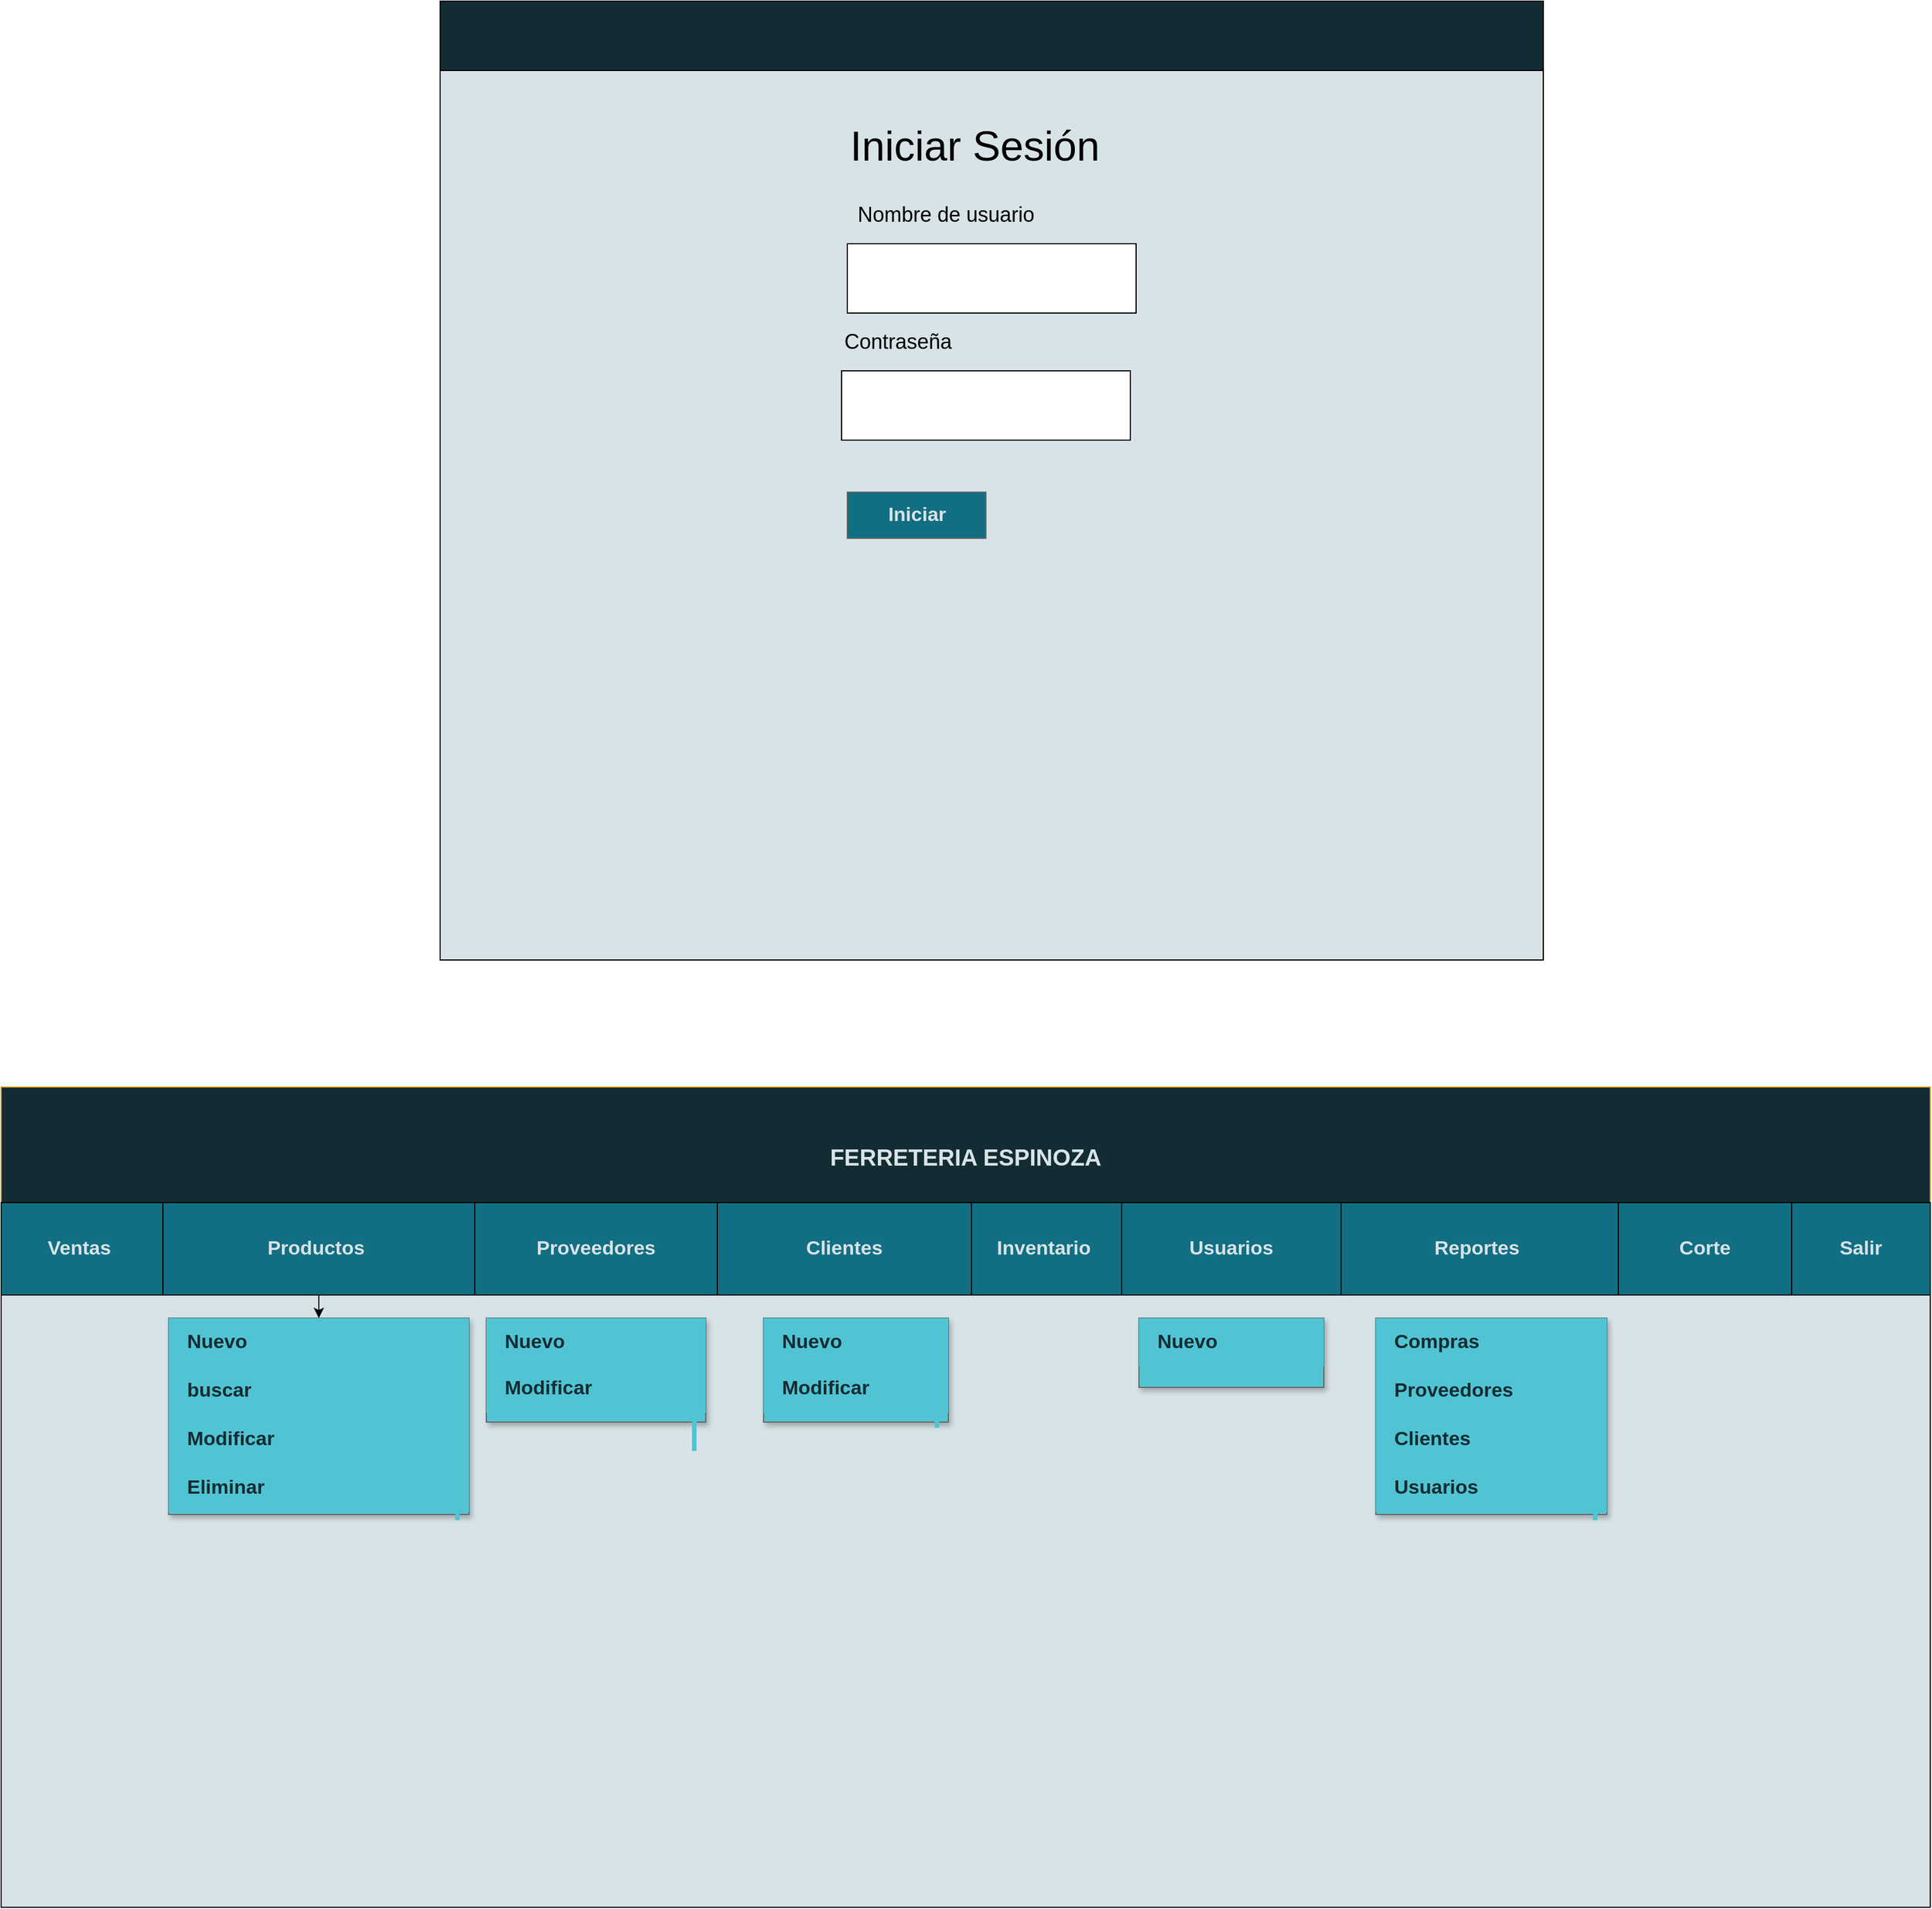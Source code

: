 <mxfile version="21.2.1" type="device" pages="7">
  <diagram name="Diagrama Principal" id="USpHu1eaCkqz-5q4KZrR">
    <mxGraphModel dx="1956" dy="2351" grid="1" gridSize="10" guides="1" tooltips="1" connect="1" arrows="1" fold="1" page="1" pageScale="1" pageWidth="827" pageHeight="1169" math="0" shadow="0">
      <root>
        <mxCell id="0" />
        <mxCell id="1" parent="0" />
        <mxCell id="pURle9WG0TFIr-1x3F7z-1" value="" style="rounded=0;whiteSpace=wrap;html=1;fontSize=17;fontStyle=1;fontColor=#D8E3E7;fillColor=#D8E3E7;" parent="1" vertex="1">
          <mxGeometry x="30" y="440" width="1670" height="710" as="geometry" />
        </mxCell>
        <mxCell id="pURle9WG0TFIr-1x3F7z-2" value="&lt;font color=&quot;#d8e3e7&quot; style=&quot;font-size: 20px;&quot;&gt;&lt;b style=&quot;&quot;&gt;FERRETERIA ESPINOZA&lt;/b&gt;&lt;/font&gt;" style="rounded=0;whiteSpace=wrap;html=1;fillColor=#132C33;strokeColor=#d79b00;" parent="1" vertex="1">
          <mxGeometry x="30" y="440" width="1670" height="120" as="geometry" />
        </mxCell>
        <mxCell id="pURle9WG0TFIr-1x3F7z-3" value="&lt;font size=&quot;1&quot; style=&quot;&quot;&gt;&lt;b style=&quot;font-size: 17px;&quot;&gt;Ventas&amp;nbsp;&lt;/b&gt;&lt;/font&gt;" style="rounded=0;whiteSpace=wrap;html=1;fillColor=#126E82;fontColor=#D8E3E7;" parent="1" vertex="1">
          <mxGeometry x="30" y="540" width="140" height="80" as="geometry" />
        </mxCell>
        <mxCell id="pURle9WG0TFIr-1x3F7z-5" style="edgeStyle=orthogonalEdgeStyle;rounded=0;orthogonalLoop=1;jettySize=auto;html=1;entryX=0.5;entryY=0;entryDx=0;entryDy=0;fontColor=#D8E3E7;" parent="1" source="pURle9WG0TFIr-1x3F7z-6" target="pURle9WG0TFIr-1x3F7z-8" edge="1">
          <mxGeometry relative="1" as="geometry" />
        </mxCell>
        <mxCell id="pURle9WG0TFIr-1x3F7z-6" value="&lt;font style=&quot;font-size: 17px;&quot;&gt;&lt;b&gt;Productos&amp;nbsp;&lt;/b&gt;&lt;/font&gt;" style="rounded=0;whiteSpace=wrap;html=1;fillColor=#126E82;fontColor=#D8E3E7;" parent="1" vertex="1">
          <mxGeometry x="170" y="540" width="270" height="80" as="geometry" />
        </mxCell>
        <mxCell id="pURle9WG0TFIr-1x3F7z-7" value="" style="shape=rect;strokeColor=#666666;fillColor=#51C4D3;shadow=1;fontColor=#132C33;fontSize=17;fontStyle=1" parent="1" vertex="1">
          <mxGeometry x="175" y="640" width="260" height="170" as="geometry" />
        </mxCell>
        <mxCell id="pURle9WG0TFIr-1x3F7z-8" value="Nuevo" style="text;verticalAlign=middle;spacing=0;spacingLeft=16;fontSize=17;resizeWidth=1;whiteSpace=wrap;html=1;fontStyle=1;fontColor=#132C33;fillColor=#51C4D3;" parent="pURle9WG0TFIr-1x3F7z-7" vertex="1">
          <mxGeometry width="260" height="42" relative="1" as="geometry" />
        </mxCell>
        <mxCell id="pURle9WG0TFIr-1x3F7z-9" value="buscar" style="text;verticalAlign=middle;spacing=0;spacingLeft=16;fontSize=17;resizeWidth=1;whiteSpace=wrap;html=1;fontStyle=1;fontColor=#132C33;fillColor=#51C4D3;" parent="pURle9WG0TFIr-1x3F7z-7" vertex="1">
          <mxGeometry width="260" height="42" relative="1" as="geometry">
            <mxPoint y="42" as="offset" />
          </mxGeometry>
        </mxCell>
        <mxCell id="pURle9WG0TFIr-1x3F7z-10" value="Modificar" style="text;verticalAlign=middle;spacing=0;spacingLeft=16;fontSize=17;resizeWidth=1;whiteSpace=wrap;html=1;fontStyle=1;fontColor=#132C33;fillColor=#51C4D3;" parent="pURle9WG0TFIr-1x3F7z-7" vertex="1">
          <mxGeometry width="260" height="42" relative="1" as="geometry">
            <mxPoint y="84" as="offset" />
          </mxGeometry>
        </mxCell>
        <mxCell id="pURle9WG0TFIr-1x3F7z-11" value="Eliminar" style="text;verticalAlign=middle;spacing=0;spacingLeft=16;fontSize=17;resizeWidth=1;whiteSpace=wrap;html=1;fontStyle=1;fontColor=#132C33;fillColor=#51C4D3;" parent="pURle9WG0TFIr-1x3F7z-7" vertex="1">
          <mxGeometry width="260" height="42" relative="1" as="geometry">
            <mxPoint y="126" as="offset" />
          </mxGeometry>
        </mxCell>
        <mxCell id="pURle9WG0TFIr-1x3F7z-12" value="" style="shape=rect;strokeColor=none;fillColor=#51C4D3;fontColor=#132C33;fontSize=17;fontStyle=1" parent="pURle9WG0TFIr-1x3F7z-7" vertex="1">
          <mxGeometry x="1" width="4" height="160" relative="1" as="geometry">
            <mxPoint x="-12" y="15" as="offset" />
          </mxGeometry>
        </mxCell>
        <mxCell id="pURle9WG0TFIr-1x3F7z-13" value="&lt;font style=&quot;font-size: 17px;&quot;&gt;&lt;b&gt;Proveedores&lt;/b&gt;&lt;/font&gt;" style="rounded=0;whiteSpace=wrap;html=1;fillColor=#126E82;fontColor=#D8E3E7;" parent="1" vertex="1">
          <mxGeometry x="440" y="540" width="210" height="80" as="geometry" />
        </mxCell>
        <mxCell id="pURle9WG0TFIr-1x3F7z-14" value="&lt;font style=&quot;font-size: 17px;&quot;&gt;&lt;b&gt;Clientes&lt;/b&gt;&lt;/font&gt;" style="rounded=0;whiteSpace=wrap;html=1;fillColor=#126E82;fontColor=#D8E3E7;" parent="1" vertex="1">
          <mxGeometry x="650" y="540" width="220" height="80" as="geometry" />
        </mxCell>
        <mxCell id="pURle9WG0TFIr-1x3F7z-15" value="&lt;font style=&quot;font-size: 17px;&quot;&gt;&lt;b&gt;Inventario&amp;nbsp;&lt;/b&gt;&lt;/font&gt;" style="rounded=0;whiteSpace=wrap;html=1;fillColor=#126E82;fontColor=#D8E3E7;" parent="1" vertex="1">
          <mxGeometry x="870" y="540" width="130" height="80" as="geometry" />
        </mxCell>
        <mxCell id="pURle9WG0TFIr-1x3F7z-16" value="&lt;font style=&quot;font-size: 17px;&quot;&gt;&lt;b&gt;Usuarios&lt;/b&gt;&lt;/font&gt;" style="rounded=0;whiteSpace=wrap;html=1;fillColor=#126E82;fontColor=#D8E3E7;" parent="1" vertex="1">
          <mxGeometry x="1000" y="540" width="190" height="80" as="geometry" />
        </mxCell>
        <mxCell id="pURle9WG0TFIr-1x3F7z-17" value="" style="shape=rect;strokeColor=#666666;fillColor=#51C4D3;shadow=1;fontColor=#132C33;fontSize=17;fontStyle=1;whiteSpace=wrap;" parent="1" vertex="1">
          <mxGeometry x="450" y="640" width="190" height="90" as="geometry" />
        </mxCell>
        <mxCell id="pURle9WG0TFIr-1x3F7z-18" value="Nuevo" style="text;verticalAlign=middle;spacing=0;spacingLeft=16;fontSize=17;resizeWidth=1;whiteSpace=wrap;html=1;fontStyle=1;fontColor=#132C33;fillColor=#51C4D3;" parent="pURle9WG0TFIr-1x3F7z-17" vertex="1">
          <mxGeometry width="190" height="42" relative="1" as="geometry" />
        </mxCell>
        <mxCell id="pURle9WG0TFIr-1x3F7z-19" value="Modificar" style="text;verticalAlign=middle;spacing=0;spacingLeft=16;fontSize=17;resizeWidth=1;whiteSpace=wrap;html=1;fontStyle=1;fontColor=#132C33;fillColor=#51C4D3;" parent="pURle9WG0TFIr-1x3F7z-17" vertex="1">
          <mxGeometry width="190" height="42" relative="1" as="geometry">
            <mxPoint y="40" as="offset" />
          </mxGeometry>
        </mxCell>
        <mxCell id="pURle9WG0TFIr-1x3F7z-20" value="" style="shape=rect;strokeColor=none;fillColor=#51C4D3;fontColor=#132C33;fontSize=17;fontStyle=1" parent="pURle9WG0TFIr-1x3F7z-17" vertex="1">
          <mxGeometry x="1" width="4" height="100" relative="1" as="geometry">
            <mxPoint x="-12" y="15" as="offset" />
          </mxGeometry>
        </mxCell>
        <mxCell id="pURle9WG0TFIr-1x3F7z-21" value="" style="shape=rect;strokeColor=#666666;fillColor=#51C4D3;shadow=1;fontColor=#132C33;fontSize=17;fontStyle=1" parent="1" vertex="1">
          <mxGeometry x="690" y="640" width="160" height="90" as="geometry" />
        </mxCell>
        <mxCell id="pURle9WG0TFIr-1x3F7z-22" value="Nuevo" style="text;verticalAlign=middle;spacing=0;spacingLeft=16;fontSize=17;resizeWidth=1;whiteSpace=wrap;html=1;fontStyle=1;fontColor=#132C33;fillColor=#51C4D3;" parent="pURle9WG0TFIr-1x3F7z-21" vertex="1">
          <mxGeometry width="160" height="42" relative="1" as="geometry" />
        </mxCell>
        <mxCell id="pURle9WG0TFIr-1x3F7z-23" value="Modificar" style="text;verticalAlign=middle;spacing=0;spacingLeft=16;fontSize=17;resizeWidth=1;whiteSpace=wrap;html=1;fontStyle=1;fontColor=#132C33;fillColor=#51C4D3;" parent="pURle9WG0TFIr-1x3F7z-21" vertex="1">
          <mxGeometry width="160" height="42" relative="1" as="geometry">
            <mxPoint y="40" as="offset" />
          </mxGeometry>
        </mxCell>
        <mxCell id="pURle9WG0TFIr-1x3F7z-24" value="" style="shape=rect;strokeColor=none;fillColor=#51C4D3;fontColor=#132C33;fontSize=17;fontStyle=1" parent="pURle9WG0TFIr-1x3F7z-21" vertex="1">
          <mxGeometry x="1" width="4" height="80" relative="1" as="geometry">
            <mxPoint x="-12" y="15" as="offset" />
          </mxGeometry>
        </mxCell>
        <mxCell id="pURle9WG0TFIr-1x3F7z-25" value="" style="shape=rect;strokeColor=#666666;fillColor=#51C4D3;shadow=1;fontColor=#132C33;fontSize=17;fontStyle=1" parent="1" vertex="1">
          <mxGeometry x="1015" y="640" width="160" height="60" as="geometry" />
        </mxCell>
        <mxCell id="pURle9WG0TFIr-1x3F7z-26" value="Nuevo" style="text;verticalAlign=middle;spacing=0;spacingLeft=16;fontSize=17;resizeWidth=1;whiteSpace=wrap;html=1;fontStyle=1;fontColor=#132C33;fillColor=#51C4D3;" parent="pURle9WG0TFIr-1x3F7z-25" vertex="1">
          <mxGeometry width="160" height="42" relative="1" as="geometry" />
        </mxCell>
        <mxCell id="pURle9WG0TFIr-1x3F7z-27" value="" style="shape=rect;strokeColor=none;fillColor=#51C4D3;fontColor=#132C33;fontSize=17;fontStyle=1" parent="pURle9WG0TFIr-1x3F7z-25" vertex="1">
          <mxGeometry x="1" width="4" height="40" relative="1" as="geometry">
            <mxPoint x="-12" y="10" as="offset" />
          </mxGeometry>
        </mxCell>
        <mxCell id="pURle9WG0TFIr-1x3F7z-28" value="&lt;font style=&quot;font-size: 17px;&quot;&gt;&lt;b&gt;Reportes&amp;nbsp;&lt;/b&gt;&lt;/font&gt;" style="rounded=0;whiteSpace=wrap;html=1;fillColor=#126E82;fontColor=#D8E3E7;" parent="1" vertex="1">
          <mxGeometry x="1190" y="540" width="240" height="80" as="geometry" />
        </mxCell>
        <mxCell id="pURle9WG0TFIr-1x3F7z-29" value="" style="shape=rect;strokeColor=#666666;fillColor=#51C4D3;shadow=1;fontColor=#132C33;fontSize=17;fontStyle=1" parent="1" vertex="1">
          <mxGeometry x="1220" y="640" width="200" height="170" as="geometry" />
        </mxCell>
        <mxCell id="pURle9WG0TFIr-1x3F7z-30" value="Compras" style="text;verticalAlign=middle;spacing=0;spacingLeft=16;fontSize=17;resizeWidth=1;whiteSpace=wrap;html=1;fontStyle=1;fontColor=#132C33;fillColor=#51C4D3;" parent="pURle9WG0TFIr-1x3F7z-29" vertex="1">
          <mxGeometry width="200" height="42" relative="1" as="geometry" />
        </mxCell>
        <mxCell id="pURle9WG0TFIr-1x3F7z-31" value="Proveedores" style="text;verticalAlign=middle;spacing=0;spacingLeft=16;fontSize=17;resizeWidth=1;whiteSpace=wrap;html=1;fontStyle=1;fontColor=#132C33;fillColor=#51C4D3;" parent="pURle9WG0TFIr-1x3F7z-29" vertex="1">
          <mxGeometry width="200" height="42" relative="1" as="geometry">
            <mxPoint y="42" as="offset" />
          </mxGeometry>
        </mxCell>
        <mxCell id="pURle9WG0TFIr-1x3F7z-32" value="Clientes&amp;nbsp;&lt;span style=&quot;white-space: pre; font-size: 17px;&quot;&gt; &lt;/span&gt;" style="text;verticalAlign=middle;spacing=0;spacingLeft=16;fontSize=17;resizeWidth=1;whiteSpace=wrap;html=1;fontStyle=1;fontColor=#132C33;fillColor=#51C4D3;" parent="pURle9WG0TFIr-1x3F7z-29" vertex="1">
          <mxGeometry width="200" height="42" relative="1" as="geometry">
            <mxPoint y="84" as="offset" />
          </mxGeometry>
        </mxCell>
        <mxCell id="pURle9WG0TFIr-1x3F7z-33" value="Usuarios" style="text;verticalAlign=middle;spacing=0;spacingLeft=16;fontSize=17;resizeWidth=1;whiteSpace=wrap;html=1;fontStyle=1;fontColor=#132C33;fillColor=#51C4D3;" parent="pURle9WG0TFIr-1x3F7z-29" vertex="1">
          <mxGeometry width="200" height="42" relative="1" as="geometry">
            <mxPoint y="126" as="offset" />
          </mxGeometry>
        </mxCell>
        <mxCell id="pURle9WG0TFIr-1x3F7z-34" value="" style="shape=rect;strokeColor=none;fillColor=#51C4D3;fontColor=#132C33;fontSize=17;fontStyle=1" parent="pURle9WG0TFIr-1x3F7z-29" vertex="1">
          <mxGeometry x="1" width="4" height="160" relative="1" as="geometry">
            <mxPoint x="-12" y="15" as="offset" />
          </mxGeometry>
        </mxCell>
        <mxCell id="pURle9WG0TFIr-1x3F7z-35" value="&lt;font style=&quot;font-size: 17px;&quot;&gt;&lt;b&gt;Corte&lt;/b&gt;&lt;/font&gt;" style="rounded=0;whiteSpace=wrap;html=1;fillColor=#126E82;fontColor=#D8E3E7;" parent="1" vertex="1">
          <mxGeometry x="1430" y="540" width="150" height="80" as="geometry" />
        </mxCell>
        <mxCell id="pURle9WG0TFIr-1x3F7z-36" value="&lt;font style=&quot;font-size: 17px;&quot;&gt;&lt;b&gt;Salir&lt;/b&gt;&lt;/font&gt;" style="rounded=0;whiteSpace=wrap;html=1;fillColor=#126E82;fontColor=#D8E3E7;" parent="1" vertex="1">
          <mxGeometry x="1580" y="540" width="120" height="80" as="geometry" />
        </mxCell>
        <mxCell id="pNCoO0RvXWQLvqtHHd_2-1" value="" style="rounded=0;whiteSpace=wrap;html=1;fontSize=17;fontStyle=1;fontColor=#132C33;fillColor=#D8E3E7;" parent="1" vertex="1">
          <mxGeometry x="410" y="-440" width="955" height="770" as="geometry" />
        </mxCell>
        <mxCell id="pNCoO0RvXWQLvqtHHd_2-2" value="" style="rounded=0;whiteSpace=wrap;html=1;fontSize=17;fontStyle=1;fontColor=#132C33;fillColor=#132C33;" parent="1" vertex="1">
          <mxGeometry x="410" y="-500" width="955" height="60" as="geometry" />
        </mxCell>
        <mxCell id="pNCoO0RvXWQLvqtHHd_2-3" value="&lt;font style=&quot;font-size: 36px;&quot;&gt;Iniciar Sesión&lt;/font&gt;" style="text;html=1;strokeColor=none;fillColor=none;align=center;verticalAlign=middle;whiteSpace=wrap;rounded=0;" parent="1" vertex="1">
          <mxGeometry x="747.5" y="-390" width="250" height="30" as="geometry" />
        </mxCell>
        <mxCell id="pNCoO0RvXWQLvqtHHd_2-4" value="&lt;font style=&quot;font-size: 18px;&quot;&gt;Nombre de usuario&lt;/font&gt;" style="text;html=1;strokeColor=none;fillColor=none;align=center;verticalAlign=middle;whiteSpace=wrap;rounded=0;" parent="1" vertex="1">
          <mxGeometry x="762.5" y="-330" width="169.5" height="30" as="geometry" />
        </mxCell>
        <mxCell id="pNCoO0RvXWQLvqtHHd_2-5" value="" style="rounded=0;whiteSpace=wrap;html=1;fontColor=#132C33;fontSize=17;" parent="1" vertex="1">
          <mxGeometry x="762.5" y="-290" width="250" height="60" as="geometry" />
        </mxCell>
        <mxCell id="pNCoO0RvXWQLvqtHHd_2-6" value="&lt;font style=&quot;font-size: 18px;&quot;&gt;Contraseña&lt;/font&gt;" style="text;html=1;strokeColor=none;fillColor=none;align=left;verticalAlign=middle;whiteSpace=wrap;rounded=0;" parent="1" vertex="1">
          <mxGeometry x="757.5" y="-220" width="169.5" height="30" as="geometry" />
        </mxCell>
        <mxCell id="pNCoO0RvXWQLvqtHHd_2-7" value="" style="rounded=0;whiteSpace=wrap;html=1;fontColor=#132C33;fontSize=17;" parent="1" vertex="1">
          <mxGeometry x="757.5" y="-180" width="250" height="60" as="geometry" />
        </mxCell>
        <mxCell id="pNCoO0RvXWQLvqtHHd_2-8" value="Iniciar" style="text;html=1;strokeColor=#666666;fillColor=#126E82;align=center;verticalAlign=middle;whiteSpace=wrap;rounded=0;fontColor=#D8E3E7;fontSize=17;fontStyle=1" parent="1" vertex="1">
          <mxGeometry x="762.5" y="-75" width="120" height="40" as="geometry" />
        </mxCell>
      </root>
    </mxGraphModel>
  </diagram>
  <diagram id="XiUDTZrjwssdHOqNSOx8" name="Diagrama de venta">
    <mxGraphModel dx="1600" dy="967" grid="1" gridSize="10" guides="1" tooltips="1" connect="1" arrows="1" fold="1" page="1" pageScale="1" pageWidth="827" pageHeight="1169" math="0" shadow="0">
      <root>
        <mxCell id="0" />
        <mxCell id="1" parent="0" />
        <mxCell id="6nyd19QgIxOB1e53E-8p-1" value="" style="rounded=0;whiteSpace=wrap;html=1;fontSize=17;fontStyle=1;fontColor=#132C33;fillColor=#D8E3E7;" parent="1" vertex="1">
          <mxGeometry x="145" y="910" width="955" height="770" as="geometry" />
        </mxCell>
        <mxCell id="6nyd19QgIxOB1e53E-8p-2" value="tornillo 3/4" style="rounded=0;whiteSpace=wrap;html=1;fontSize=17;fontStyle=1;fontColor=#132C33;" parent="1" vertex="1">
          <mxGeometry x="320" y="980" width="416" height="50" as="geometry" />
        </mxCell>
        <mxCell id="6nyd19QgIxOB1e53E-8p-4" value="" style="rounded=0;whiteSpace=wrap;html=1;fontSize=17;fontStyle=1;fontColor=#132C33;fillColor=#F6F6F6;align=left;" parent="1" vertex="1">
          <mxGeometry x="240" y="1305" width="490" height="240" as="geometry" />
        </mxCell>
        <mxCell id="6nyd19QgIxOB1e53E-8p-5" value="&lt;font color=&quot;#d8e3e7&quot;&gt;Ventas&lt;/font&gt;" style="rounded=0;whiteSpace=wrap;html=1;fontSize=17;fontStyle=1;fontColor=#132C33;fillColor=#132C33;" parent="1" vertex="1">
          <mxGeometry x="145" y="850" width="955" height="60" as="geometry" />
        </mxCell>
        <mxCell id="6nyd19QgIxOB1e53E-8p-10" value="Precio Venta" style="rounded=0;whiteSpace=wrap;html=1;fillColor=#D8E3E7;fontColor=#132C33;fontSize=17;" parent="1" vertex="1">
          <mxGeometry x="617.5" y="1045" width="120" height="60" as="geometry" />
        </mxCell>
        <mxCell id="6nyd19QgIxOB1e53E-8p-14" value="Codigo" style="rounded=0;whiteSpace=wrap;html=1;fillColor=#D8E3E7;fontColor=#132C33;fontSize=17;" parent="1" vertex="1">
          <mxGeometry x="257.5" y="1045" width="120" height="60" as="geometry" />
        </mxCell>
        <mxCell id="6nyd19QgIxOB1e53E-8p-15" value="Descipci" style="rounded=0;whiteSpace=wrap;html=1;fillColor=#D8E3E7;fontColor=#132C33;fontSize=17;" parent="1" vertex="1">
          <mxGeometry x="377.5" y="1045" width="120" height="60" as="geometry" />
        </mxCell>
        <mxCell id="6nyd19QgIxOB1e53E-8p-16" value="Precio Costo" style="rounded=0;whiteSpace=wrap;html=1;fillColor=#D8E3E7;fontColor=#132C33;fontSize=17;" parent="1" vertex="1">
          <mxGeometry x="497.5" y="1045" width="120" height="60" as="geometry" />
        </mxCell>
        <mxCell id="6nyd19QgIxOB1e53E-8p-18" value="Precio Venta" style="rounded=0;whiteSpace=wrap;html=1;fontColor=#132C33;fontSize=17;" parent="1" vertex="1">
          <mxGeometry x="617.5" y="1106.5" width="120" height="60" as="geometry" />
        </mxCell>
        <mxCell id="6nyd19QgIxOB1e53E-8p-22" value="Codigo" style="rounded=0;whiteSpace=wrap;html=1;fontColor=#132C33;fontSize=17;" parent="1" vertex="1">
          <mxGeometry x="257.5" y="1106.5" width="120" height="60" as="geometry" />
        </mxCell>
        <mxCell id="6nyd19QgIxOB1e53E-8p-23" value="Descipci" style="rounded=0;whiteSpace=wrap;html=1;fontColor=#132C33;fontSize=17;" parent="1" vertex="1">
          <mxGeometry x="377.5" y="1106.5" width="120" height="60" as="geometry" />
        </mxCell>
        <mxCell id="6nyd19QgIxOB1e53E-8p-24" value="Precio Costo" style="rounded=0;whiteSpace=wrap;html=1;fontColor=#132C33;fontSize=17;" parent="1" vertex="1">
          <mxGeometry x="497.5" y="1106.5" width="120" height="60" as="geometry" />
        </mxCell>
        <mxCell id="6nyd19QgIxOB1e53E-8p-26" value="Precio Venta" style="rounded=0;whiteSpace=wrap;html=1;fontColor=#132C33;fontSize=17;" parent="1" vertex="1">
          <mxGeometry x="617.5" y="1166.5" width="120" height="60" as="geometry" />
        </mxCell>
        <mxCell id="6nyd19QgIxOB1e53E-8p-30" value="Codigo" style="rounded=0;whiteSpace=wrap;html=1;fontColor=#132C33;fontSize=17;" parent="1" vertex="1">
          <mxGeometry x="257.5" y="1166.5" width="120" height="60" as="geometry" />
        </mxCell>
        <mxCell id="6nyd19QgIxOB1e53E-8p-31" value="Descipci" style="rounded=0;whiteSpace=wrap;html=1;fontColor=#132C33;fontSize=17;" parent="1" vertex="1">
          <mxGeometry x="377.5" y="1166.5" width="120" height="60" as="geometry" />
        </mxCell>
        <mxCell id="6nyd19QgIxOB1e53E-8p-32" value="Precio Costo" style="rounded=0;whiteSpace=wrap;html=1;fontColor=#132C33;fontSize=17;" parent="1" vertex="1">
          <mxGeometry x="497.5" y="1166.5" width="120" height="60" as="geometry" />
        </mxCell>
        <mxCell id="6nyd19QgIxOB1e53E-8p-34" value="Precio Venta" style="rounded=0;whiteSpace=wrap;html=1;fontColor=#132C33;fontSize=17;" parent="1" vertex="1">
          <mxGeometry x="617.5" y="1226.5" width="120" height="60" as="geometry" />
        </mxCell>
        <mxCell id="6nyd19QgIxOB1e53E-8p-38" value="Codigo" style="rounded=0;whiteSpace=wrap;html=1;fontColor=#132C33;fontSize=17;" parent="1" vertex="1">
          <mxGeometry x="257.5" y="1226.5" width="120" height="60" as="geometry" />
        </mxCell>
        <mxCell id="6nyd19QgIxOB1e53E-8p-39" value="Descipci" style="rounded=0;whiteSpace=wrap;html=1;fontColor=#132C33;fontSize=17;" parent="1" vertex="1">
          <mxGeometry x="377.5" y="1226.5" width="120" height="60" as="geometry" />
        </mxCell>
        <mxCell id="6nyd19QgIxOB1e53E-8p-40" value="Precio Costo" style="rounded=0;whiteSpace=wrap;html=1;fontColor=#132C33;fontSize=17;" parent="1" vertex="1">
          <mxGeometry x="497.5" y="1226.5" width="120" height="60" as="geometry" />
        </mxCell>
        <mxCell id="6nyd19QgIxOB1e53E-8p-41" value="Buscar" style="text;html=1;strokeColor=#666666;fillColor=#126E82;align=center;verticalAlign=middle;whiteSpace=wrap;rounded=0;fontColor=#D8E3E7;fontSize=17;fontStyle=1" parent="1" vertex="1">
          <mxGeometry x="766" y="985" width="120" height="40" as="geometry" />
        </mxCell>
        <mxCell id="6nyd19QgIxOB1e53E-8p-42" value="Cliente" style="text;html=1;strokeColor=#666666;fillColor=#126E82;align=center;verticalAlign=middle;whiteSpace=wrap;rounded=0;fontColor=#D8E3E7;fontSize=17;fontStyle=1" parent="1" vertex="1">
          <mxGeometry x="827.5" y="1430" width="120" height="40" as="geometry" />
        </mxCell>
        <mxCell id="6nyd19QgIxOB1e53E-8p-43" value="&lt;div style=&quot;&quot;&gt;Descuento&lt;/div&gt;" style="text;html=1;strokeColor=#666666;fillColor=#126E82;align=center;verticalAlign=middle;whiteSpace=wrap;rounded=0;fontColor=#D8E3E7;fontSize=17;fontStyle=1" parent="1" vertex="1">
          <mxGeometry x="827.5" y="1490" width="120" height="40" as="geometry" />
        </mxCell>
        <mxCell id="6nyd19QgIxOB1e53E-8p-44" value="Pagar" style="text;html=1;strokeColor=#666666;fillColor=#126E82;align=center;verticalAlign=middle;whiteSpace=wrap;rounded=0;fontColor=#D8E3E7;fontSize=17;fontStyle=1" parent="1" vertex="1">
          <mxGeometry x="827.5" y="1320" width="122.5" height="90" as="geometry" />
        </mxCell>
        <mxCell id="6nyd19QgIxOB1e53E-8p-45" value="Imagen del producto" style="text;html=1;strokeColor=none;fillColor=none;align=center;verticalAlign=middle;whiteSpace=wrap;rounded=0;fontColor=#132C33;fontSize=17;fontStyle=1" parent="1" vertex="1">
          <mxGeometry x="792.5" y="1245.5" width="190" height="41" as="geometry" />
        </mxCell>
        <mxCell id="6nyd19QgIxOB1e53E-8p-46" value="" style="rounded=0;whiteSpace=wrap;html=1;fillColor=#F6F6F6;fontColor=#132C33;strokeColor=#666666;fontSize=17;fontStyle=1" parent="1" vertex="1">
          <mxGeometry x="777.5" y="1046.5" width="220" height="170" as="geometry" />
        </mxCell>
        <mxCell id="6nyd19QgIxOB1e53E-8p-47" value="" style="sketch=0;pointerEvents=1;shadow=0;dashed=0;html=1;strokeColor=none;fillColor=#004A55;labelPosition=center;verticalLabelPosition=bottom;verticalAlign=top;outlineConnect=0;align=center;shape=mxgraph.office.concepts.moes;fontSize=17;fontStyle=1;fontColor=#132C33;" parent="1" vertex="1">
          <mxGeometry x="852.5" y="1076.5" width="70" height="100" as="geometry" />
        </mxCell>
        <mxCell id="6nyd19QgIxOB1e53E-8p-50" value="*&lt;br&gt;&lt;br&gt;+&lt;br&gt;&lt;br&gt;-&lt;br&gt;&lt;br&gt;=" style="text;html=1;strokeColor=none;fillColor=none;align=center;verticalAlign=middle;whiteSpace=wrap;rounded=0;fontSize=21;fontColor=#132C33;" parent="1" vertex="1">
          <mxGeometry x="270" y="1320" width="70" height="210" as="geometry" />
        </mxCell>
        <mxCell id="ZThmSZP3ePPCCjviqXZj-1" value="Total a pagar&amp;nbsp;" style="rounded=0;whiteSpace=wrap;html=1;" parent="1" vertex="1">
          <mxGeometry x="320" y="1481.5" width="390" height="40" as="geometry" />
        </mxCell>
        <mxCell id="ZThmSZP3ePPCCjviqXZj-2" value="Descuento agregado del boton &quot;Descuento&quot;" style="rounded=0;whiteSpace=wrap;html=1;" parent="1" vertex="1">
          <mxGeometry x="320" y="1430" width="390" height="40" as="geometry" />
        </mxCell>
        <mxCell id="ZThmSZP3ePPCCjviqXZj-3" value="Total a pagar de los productos selecciónados" style="rounded=0;whiteSpace=wrap;html=1;" parent="1" vertex="1">
          <mxGeometry x="320" y="1380" width="390" height="40" as="geometry" />
        </mxCell>
        <mxCell id="ZThmSZP3ePPCCjviqXZj-4" value="Nombre del cliente seleccionado en el boton, &quot;Cliente&quot;" style="rounded=0;whiteSpace=wrap;html=1;" parent="1" vertex="1">
          <mxGeometry x="320" y="1330" width="390" height="40" as="geometry" />
        </mxCell>
        <mxCell id="ZThmSZP3ePPCCjviqXZj-9" value="" style="rounded=0;whiteSpace=wrap;html=1;fontSize=17;fontStyle=1;fontColor=#004A55;fillColor=#D8E3E7;" parent="1" vertex="1">
          <mxGeometry x="1152.5" y="1380" width="527.5" height="380" as="geometry" />
        </mxCell>
        <mxCell id="ZThmSZP3ePPCCjviqXZj-10" value="&lt;font color=&quot;#d8e3e7&quot;&gt;Cliente&lt;/font&gt;" style="rounded=0;whiteSpace=wrap;html=1;fontSize=17;fontStyle=1;fontColor=#004A55;fillColor=#132C33;" parent="1" vertex="1">
          <mxGeometry x="1152.5" y="1320" width="527.5" height="60" as="geometry" />
        </mxCell>
        <mxCell id="ZThmSZP3ePPCCjviqXZj-51" value="" style="rounded=0;whiteSpace=wrap;html=1;fontSize=17;fontStyle=1;fontColor=#004A55;fillColor=#D8E3E7;" parent="1" vertex="1">
          <mxGeometry x="530" y="1771.5" width="527.5" height="380" as="geometry" />
        </mxCell>
        <mxCell id="ZThmSZP3ePPCCjviqXZj-52" value="&lt;font color=&quot;#d8e3e7&quot;&gt;Descuento&lt;/font&gt;" style="rounded=0;whiteSpace=wrap;html=1;fontSize=17;fontStyle=1;fontColor=#004A55;fillColor=#132C33;" parent="1" vertex="1">
          <mxGeometry x="530" y="1710" width="527.5" height="60" as="geometry" />
        </mxCell>
        <mxCell id="ZThmSZP3ePPCCjviqXZj-60" value="Nombre" style="rounded=0;whiteSpace=wrap;html=1;fillColor=#D8E3E7;fontColor=#132C33;fontSize=17;" parent="1" vertex="1">
          <mxGeometry x="1176.25" y="1460" width="489.75" height="60" as="geometry" />
        </mxCell>
        <mxCell id="ZThmSZP3ePPCCjviqXZj-64" value="Cliente" style="rounded=0;whiteSpace=wrap;html=1;fontColor=#132C33;fontSize=17;" parent="1" vertex="1">
          <mxGeometry x="1176.25" y="1521.5" width="489.75" height="60" as="geometry" />
        </mxCell>
        <mxCell id="ZThmSZP3ePPCCjviqXZj-68" value="Cliente" style="rounded=0;whiteSpace=wrap;html=1;fontColor=#132C33;fontSize=17;" parent="1" vertex="1">
          <mxGeometry x="1176.25" y="1581.5" width="489.75" height="60" as="geometry" />
        </mxCell>
        <mxCell id="ZThmSZP3ePPCCjviqXZj-72" value="Cliente" style="rounded=0;whiteSpace=wrap;html=1;fontColor=#132C33;fontSize=17;" parent="1" vertex="1">
          <mxGeometry x="1176.25" y="1641.5" width="489.75" height="60" as="geometry" />
        </mxCell>
        <mxCell id="ZThmSZP3ePPCCjviqXZj-76" value="Descuento" style="rounded=0;whiteSpace=wrap;html=1;fillColor=#D8E3E7;fontColor=#132C33;fontSize=17;" parent="1" vertex="1">
          <mxGeometry x="555" y="1801.5" width="470" height="60" as="geometry" />
        </mxCell>
        <mxCell id="ZThmSZP3ePPCCjviqXZj-80" value="5%" style="rounded=0;whiteSpace=wrap;html=1;fontColor=#132C33;fontSize=17;" parent="1" vertex="1">
          <mxGeometry x="555" y="1863" width="470" height="60" as="geometry" />
        </mxCell>
        <mxCell id="ZThmSZP3ePPCCjviqXZj-84" value="10%" style="rounded=0;whiteSpace=wrap;html=1;fontColor=#132C33;fontSize=17;" parent="1" vertex="1">
          <mxGeometry x="555" y="1923" width="470" height="60" as="geometry" />
        </mxCell>
        <mxCell id="ZThmSZP3ePPCCjviqXZj-88" value="15%" style="rounded=0;whiteSpace=wrap;html=1;fontColor=#132C33;fontSize=17;" parent="1" vertex="1">
          <mxGeometry x="555" y="1983" width="470" height="60" as="geometry" />
        </mxCell>
        <mxCell id="ZThmSZP3ePPCCjviqXZj-91" value="Agregar" style="text;html=1;strokeColor=#666666;fillColor=#126E82;align=center;verticalAlign=middle;whiteSpace=wrap;rounded=0;fontColor=#D8E3E7;fontSize=17;fontStyle=1" parent="1" vertex="1">
          <mxGeometry x="1536" y="1710" width="120" height="40" as="geometry" />
        </mxCell>
        <mxCell id="ZThmSZP3ePPCCjviqXZj-92" value="Agregar" style="text;html=1;strokeColor=#666666;fillColor=#126E82;align=center;verticalAlign=middle;whiteSpace=wrap;rounded=0;fontColor=#D8E3E7;fontSize=17;fontStyle=1" parent="1" vertex="1">
          <mxGeometry x="915" y="2081.5" width="120" height="40" as="geometry" />
        </mxCell>
        <mxCell id="ZThmSZP3ePPCCjviqXZj-93" value="cliente" style="rounded=0;whiteSpace=wrap;html=1;fontSize=17;fontStyle=1;fontColor=#132C33;" parent="1" vertex="1">
          <mxGeometry x="1192.13" y="1400" width="308" height="50" as="geometry" />
        </mxCell>
        <mxCell id="ZThmSZP3ePPCCjviqXZj-94" value="Buscar" style="text;html=1;strokeColor=#666666;fillColor=#126E82;align=center;verticalAlign=middle;whiteSpace=wrap;rounded=0;fontColor=#D8E3E7;fontSize=17;fontStyle=1" parent="1" vertex="1">
          <mxGeometry x="1530.13" y="1405" width="120" height="40" as="geometry" />
        </mxCell>
        <mxCell id="9iiHQuPqaRv02YsSbw20-6" value="" style="rounded=0;whiteSpace=wrap;html=1;fontSize=17;fontStyle=1;fontColor=#004A55;fillColor=#D8E3E7;" parent="1" vertex="1">
          <mxGeometry x="1152.5" y="910" width="527.5" height="380" as="geometry" />
        </mxCell>
        <mxCell id="9iiHQuPqaRv02YsSbw20-7" value="&lt;font color=&quot;#d8e3e7&quot;&gt;Pago&lt;/font&gt;" style="rounded=0;whiteSpace=wrap;html=1;fontSize=17;fontStyle=1;fontColor=#004A55;fillColor=#132C33;" parent="1" vertex="1">
          <mxGeometry x="1152.5" y="850" width="527.5" height="60" as="geometry" />
        </mxCell>
        <mxCell id="9iiHQuPqaRv02YsSbw20-12" value="OK" style="text;html=1;strokeColor=#666666;fillColor=#126E82;align=center;verticalAlign=middle;whiteSpace=wrap;rounded=0;fontColor=#D8E3E7;fontSize=17;fontStyle=1" parent="1" vertex="1">
          <mxGeometry x="1537.5" y="1220" width="120" height="40" as="geometry" />
        </mxCell>
        <mxCell id="TwD_XZHkrFhMPO42Eulh-1" value="Total" style="rounded=0;whiteSpace=wrap;html=1;fillColor=#D8E3E7;fontColor=#132C33;fontSize=17;" parent="1" vertex="1">
          <mxGeometry x="1180" y="945" width="276.5" height="60" as="geometry" />
        </mxCell>
        <mxCell id="TwD_XZHkrFhMPO42Eulh-2" value="$" style="rounded=0;whiteSpace=wrap;html=1;fontSize=17;" parent="1" vertex="1">
          <mxGeometry x="1456.5" y="945" width="136.5" height="60" as="geometry" />
        </mxCell>
        <mxCell id="TwD_XZHkrFhMPO42Eulh-3" value="Recibido" style="rounded=0;whiteSpace=wrap;html=1;fontColor=#132C33;fontSize=17;fillColor=#D8E3E7;" parent="1" vertex="1">
          <mxGeometry x="1180" y="1005" width="276.5" height="60" as="geometry" />
        </mxCell>
        <mxCell id="TwD_XZHkrFhMPO42Eulh-4" value="$" style="rounded=0;whiteSpace=wrap;html=1;fontColor=#132C33;fontSize=17;" parent="1" vertex="1">
          <mxGeometry x="1456.5" y="1005" width="136.5" height="60" as="geometry" />
        </mxCell>
        <mxCell id="TwD_XZHkrFhMPO42Eulh-5" value="Cambio" style="rounded=0;whiteSpace=wrap;html=1;fontColor=#132C33;fontSize=17;fillColor=#D8E3E7;" parent="1" vertex="1">
          <mxGeometry x="1180" y="1065" width="276.5" height="60" as="geometry" />
        </mxCell>
        <mxCell id="TwD_XZHkrFhMPO42Eulh-6" value="$" style="rounded=0;whiteSpace=wrap;html=1;fontColor=#132C33;fontSize=17;" parent="1" vertex="1">
          <mxGeometry x="1456.5" y="1065" width="136.5" height="60" as="geometry" />
        </mxCell>
        <mxCell id="2D7tTIo9caoG9gINXAAX-1" value="" style="endArrow=classic;html=1;rounded=0;entryX=0;entryY=0.5;entryDx=0;entryDy=0;" parent="1" target="9iiHQuPqaRv02YsSbw20-6" edge="1">
          <mxGeometry width="50" height="50" relative="1" as="geometry">
            <mxPoint x="947.5" y="1370" as="sourcePoint" />
            <mxPoint x="1073.5" y="1392" as="targetPoint" />
          </mxGeometry>
        </mxCell>
        <mxCell id="2D7tTIo9caoG9gINXAAX-2" value="" style="endArrow=classic;html=1;rounded=0;entryX=0;entryY=0.75;entryDx=0;entryDy=0;" parent="1" target="ZThmSZP3ePPCCjviqXZj-10" edge="1">
          <mxGeometry width="50" height="50" relative="1" as="geometry">
            <mxPoint x="947.5" y="1450.5" as="sourcePoint" />
            <mxPoint x="1076.5" y="1450" as="targetPoint" />
          </mxGeometry>
        </mxCell>
        <mxCell id="2D7tTIo9caoG9gINXAAX-3" value="" style="endArrow=classic;html=1;rounded=0;" parent="1" target="ZThmSZP3ePPCCjviqXZj-52" edge="1">
          <mxGeometry width="50" height="50" relative="1" as="geometry">
            <mxPoint x="880" y="1530" as="sourcePoint" />
            <mxPoint x="1004" y="1502.5" as="targetPoint" />
          </mxGeometry>
        </mxCell>
        <mxCell id="0PeNv-e2L9lv8nTBw8rE-1" value="&lt;font size=&quot;1&quot; style=&quot;&quot;&gt;&lt;b style=&quot;font-size: 17px;&quot;&gt;Ventas&amp;nbsp;&lt;/b&gt;&lt;/font&gt;" style="rounded=0;whiteSpace=wrap;html=1;fillColor=#126E82;fontColor=#D8E3E7;" vertex="1" parent="1">
          <mxGeometry x="145" y="910" width="105" height="60" as="geometry" />
        </mxCell>
        <mxCell id="0PeNv-e2L9lv8nTBw8rE-2" value="&lt;font style=&quot;font-size: 17px;&quot;&gt;&lt;b&gt;Productos&amp;nbsp;&lt;/b&gt;&lt;/font&gt;" style="rounded=0;whiteSpace=wrap;html=1;fillColor=#126E82;fontColor=#D8E3E7;" vertex="1" parent="1">
          <mxGeometry x="245" y="910" width="125" height="60" as="geometry" />
        </mxCell>
        <mxCell id="0PeNv-e2L9lv8nTBw8rE-3" value="&lt;font style=&quot;font-size: 17px;&quot;&gt;&lt;b&gt;Proveedores&lt;/b&gt;&lt;/font&gt;" style="rounded=0;whiteSpace=wrap;html=1;fillColor=#126E82;fontColor=#D8E3E7;" vertex="1" parent="1">
          <mxGeometry x="370" y="910" width="110" height="60" as="geometry" />
        </mxCell>
        <mxCell id="0PeNv-e2L9lv8nTBw8rE-4" value="&lt;font style=&quot;font-size: 17px;&quot;&gt;&lt;b&gt;Clientes&lt;/b&gt;&lt;/font&gt;" style="rounded=0;whiteSpace=wrap;html=1;fillColor=#126E82;fontColor=#D8E3E7;" vertex="1" parent="1">
          <mxGeometry x="480" y="910" width="90" height="60" as="geometry" />
        </mxCell>
        <mxCell id="0PeNv-e2L9lv8nTBw8rE-5" value="&lt;font style=&quot;font-size: 17px;&quot;&gt;&lt;b&gt;Inventario&amp;nbsp;&lt;/b&gt;&lt;/font&gt;" style="rounded=0;whiteSpace=wrap;html=1;fillColor=#126E82;fontColor=#D8E3E7;" vertex="1" parent="1">
          <mxGeometry x="567.5" y="910" width="110" height="60" as="geometry" />
        </mxCell>
        <mxCell id="0PeNv-e2L9lv8nTBw8rE-6" value="&lt;font style=&quot;font-size: 17px;&quot;&gt;&lt;b&gt;Usuarios&lt;/b&gt;&lt;/font&gt;" style="rounded=0;whiteSpace=wrap;html=1;fillColor=#126E82;fontColor=#D8E3E7;" vertex="1" parent="1">
          <mxGeometry x="680" y="910" width="107.5" height="60" as="geometry" />
        </mxCell>
        <mxCell id="0PeNv-e2L9lv8nTBw8rE-7" value="&lt;font style=&quot;font-size: 17px;&quot;&gt;&lt;b&gt;Reportes&amp;nbsp;&lt;/b&gt;&lt;/font&gt;" style="rounded=0;whiteSpace=wrap;html=1;fillColor=#126E82;fontColor=#D8E3E7;" vertex="1" parent="1">
          <mxGeometry x="780" y="910" width="110" height="60" as="geometry" />
        </mxCell>
        <mxCell id="0PeNv-e2L9lv8nTBw8rE-8" value="&lt;font style=&quot;font-size: 17px;&quot;&gt;&lt;b&gt;Corte&lt;/b&gt;&lt;/font&gt;" style="rounded=0;whiteSpace=wrap;html=1;fillColor=#126E82;fontColor=#D8E3E7;" vertex="1" parent="1">
          <mxGeometry x="890" y="910" width="100" height="60" as="geometry" />
        </mxCell>
        <mxCell id="0PeNv-e2L9lv8nTBw8rE-9" value="&lt;font style=&quot;font-size: 17px;&quot;&gt;&lt;b&gt;Salir&lt;/b&gt;&lt;/font&gt;" style="rounded=0;whiteSpace=wrap;html=1;fillColor=#126E82;fontColor=#D8E3E7;" vertex="1" parent="1">
          <mxGeometry x="990" y="910" width="110" height="60" as="geometry" />
        </mxCell>
      </root>
    </mxGraphModel>
  </diagram>
  <diagram id="FuuK1jP0PoDPq5UIRMwE" name="Corte de caja">
    <mxGraphModel dx="773" dy="967" grid="1" gridSize="10" guides="1" tooltips="1" connect="1" arrows="1" fold="1" page="1" pageScale="1" pageWidth="827" pageHeight="1169" math="0" shadow="0">
      <root>
        <mxCell id="0" />
        <mxCell id="1" parent="0" />
        <mxCell id="Kzf6eZAQgVJ4b74DPN_n-1" value="" style="rounded=0;whiteSpace=wrap;html=1;fontSize=17;fontStyle=1;fontColor=#132C33;fillColor=#D8E3E7;" parent="1" vertex="1">
          <mxGeometry x="1241" y="910" width="955" height="770" as="geometry" />
        </mxCell>
        <mxCell id="Kzf6eZAQgVJ4b74DPN_n-2" value="&lt;font color=&quot;#b3bcbf&quot;&gt;Nombre de quien entrega&lt;/font&gt;" style="rounded=0;whiteSpace=wrap;html=1;fontSize=17;fontStyle=1;fontColor=#132C33;fillColor=#F6F6F6;align=center;" parent="1" vertex="1">
          <mxGeometry x="1342.5" y="1460" width="497.5" height="85" as="geometry" />
        </mxCell>
        <mxCell id="Kzf6eZAQgVJ4b74DPN_n-3" value="&lt;font color=&quot;#d8e3e7&quot;&gt;Corte de Caja&lt;/font&gt;" style="rounded=0;whiteSpace=wrap;html=1;fontSize=17;fontStyle=1;fontColor=#132C33;fillColor=#132C33;" parent="1" vertex="1">
          <mxGeometry x="1241" y="850" width="955" height="60" as="geometry" />
        </mxCell>
        <mxCell id="Kzf6eZAQgVJ4b74DPN_n-4" value="Apertura" style="rounded=0;whiteSpace=wrap;html=1;fillColor=#D8E3E7;fontColor=#132C33;fontSize=17;" parent="1" vertex="1">
          <mxGeometry x="1353.5" y="1020" width="276.5" height="60" as="geometry" />
        </mxCell>
        <mxCell id="Kzf6eZAQgVJ4b74DPN_n-5" value="$" style="rounded=0;whiteSpace=wrap;html=1;fontSize=17;" parent="1" vertex="1">
          <mxGeometry x="1630" y="1020" width="136.5" height="60" as="geometry" />
        </mxCell>
        <mxCell id="Kzf6eZAQgVJ4b74DPN_n-6" value="Total de Ordenes" style="rounded=0;whiteSpace=wrap;html=1;fontColor=#132C33;fontSize=17;fillColor=#D8E3E7;" parent="1" vertex="1">
          <mxGeometry x="1353.5" y="1080" width="276.5" height="60" as="geometry" />
        </mxCell>
        <mxCell id="Kzf6eZAQgVJ4b74DPN_n-7" value="" style="rounded=0;whiteSpace=wrap;html=1;fontColor=#132C33;fontSize=17;" parent="1" vertex="1">
          <mxGeometry x="1630" y="1080" width="136.5" height="60" as="geometry" />
        </mxCell>
        <mxCell id="Kzf6eZAQgVJ4b74DPN_n-8" value="Pagos" style="rounded=0;whiteSpace=wrap;html=1;fontColor=#132C33;fontSize=17;fillColor=#D8E3E7;" parent="1" vertex="1">
          <mxGeometry x="1353.5" y="1140" width="276.5" height="60" as="geometry" />
        </mxCell>
        <mxCell id="Kzf6eZAQgVJ4b74DPN_n-9" value="$" style="rounded=0;whiteSpace=wrap;html=1;fontColor=#132C33;fontSize=17;" parent="1" vertex="1">
          <mxGeometry x="1630" y="1140" width="136.5" height="60" as="geometry" />
        </mxCell>
        <mxCell id="Kzf6eZAQgVJ4b74DPN_n-10" value="Total previsto" style="rounded=0;whiteSpace=wrap;html=1;fontColor=#132C33;fontSize=17;fillColor=#D8E3E7;" parent="1" vertex="1">
          <mxGeometry x="1353.5" y="1223.5" width="306.5" height="60" as="geometry" />
        </mxCell>
        <mxCell id="Kzf6eZAQgVJ4b74DPN_n-11" value="$" style="rounded=0;whiteSpace=wrap;html=1;fontColor=#132C33;fontSize=17;" parent="1" vertex="1">
          <mxGeometry x="1654.25" y="1223.5" width="136.5" height="60" as="geometry" />
        </mxCell>
        <mxCell id="Kzf6eZAQgVJ4b74DPN_n-12" value="Corte" style="text;html=1;strokeColor=#666666;fillColor=#126E82;align=center;verticalAlign=middle;whiteSpace=wrap;rounded=0;fontColor=#D8E3E7;fontSize=17;fontStyle=1" parent="1" vertex="1">
          <mxGeometry x="1890" y="1440" width="160" height="100" as="geometry" />
        </mxCell>
        <mxCell id="Kzf6eZAQgVJ4b74DPN_n-13" value="Contado" style="rounded=0;whiteSpace=wrap;html=1;fontColor=#132C33;fontSize=17;fillColor=#D8E3E7;" parent="1" vertex="1">
          <mxGeometry x="1353.5" y="1283.5" width="306.5" height="60" as="geometry" />
        </mxCell>
        <mxCell id="Kzf6eZAQgVJ4b74DPN_n-14" value="$" style="rounded=0;whiteSpace=wrap;html=1;fontColor=#132C33;fontSize=17;" parent="1" vertex="1">
          <mxGeometry x="1654.25" y="1283.5" width="136.5" height="60" as="geometry" />
        </mxCell>
        <mxCell id="Kzf6eZAQgVJ4b74DPN_n-15" value="Diferencia" style="rounded=0;whiteSpace=wrap;html=1;fontColor=#132C33;fontSize=17;fillColor=#D8E3E7;" parent="1" vertex="1">
          <mxGeometry x="1353.5" y="1343.5" width="306.5" height="60" as="geometry" />
        </mxCell>
        <mxCell id="Kzf6eZAQgVJ4b74DPN_n-16" value="$" style="rounded=0;whiteSpace=wrap;html=1;fontColor=#132C33;fontSize=17;" parent="1" vertex="1">
          <mxGeometry x="1654.25" y="1343.5" width="136.5" height="60" as="geometry" />
        </mxCell>
        <mxCell id="iP-OLHu3xZyGaLc6IT7F-1" value="&lt;font size=&quot;1&quot; style=&quot;&quot;&gt;&lt;b style=&quot;font-size: 17px;&quot;&gt;Ventas&amp;nbsp;&lt;/b&gt;&lt;/font&gt;" style="rounded=0;whiteSpace=wrap;html=1;fillColor=#126E82;fontColor=#D8E3E7;" vertex="1" parent="1">
          <mxGeometry x="1241" y="910" width="105" height="60" as="geometry" />
        </mxCell>
        <mxCell id="iP-OLHu3xZyGaLc6IT7F-2" value="&lt;font style=&quot;font-size: 17px;&quot;&gt;&lt;b&gt;Productos&amp;nbsp;&lt;/b&gt;&lt;/font&gt;" style="rounded=0;whiteSpace=wrap;html=1;fillColor=#126E82;fontColor=#D8E3E7;" vertex="1" parent="1">
          <mxGeometry x="1341" y="910" width="125" height="60" as="geometry" />
        </mxCell>
        <mxCell id="iP-OLHu3xZyGaLc6IT7F-3" value="&lt;font style=&quot;font-size: 17px;&quot;&gt;&lt;b&gt;Proveedores&lt;/b&gt;&lt;/font&gt;" style="rounded=0;whiteSpace=wrap;html=1;fillColor=#126E82;fontColor=#D8E3E7;" vertex="1" parent="1">
          <mxGeometry x="1466" y="910" width="110" height="60" as="geometry" />
        </mxCell>
        <mxCell id="iP-OLHu3xZyGaLc6IT7F-4" value="&lt;font style=&quot;font-size: 17px;&quot;&gt;&lt;b&gt;Clientes&lt;/b&gt;&lt;/font&gt;" style="rounded=0;whiteSpace=wrap;html=1;fillColor=#126E82;fontColor=#D8E3E7;" vertex="1" parent="1">
          <mxGeometry x="1576" y="910" width="90" height="60" as="geometry" />
        </mxCell>
        <mxCell id="iP-OLHu3xZyGaLc6IT7F-5" value="&lt;font style=&quot;font-size: 17px;&quot;&gt;&lt;b&gt;Inventario&amp;nbsp;&lt;/b&gt;&lt;/font&gt;" style="rounded=0;whiteSpace=wrap;html=1;fillColor=#126E82;fontColor=#D8E3E7;" vertex="1" parent="1">
          <mxGeometry x="1663.5" y="910" width="110" height="60" as="geometry" />
        </mxCell>
        <mxCell id="iP-OLHu3xZyGaLc6IT7F-6" value="&lt;font style=&quot;font-size: 17px;&quot;&gt;&lt;b&gt;Usuarios&lt;/b&gt;&lt;/font&gt;" style="rounded=0;whiteSpace=wrap;html=1;fillColor=#126E82;fontColor=#D8E3E7;" vertex="1" parent="1">
          <mxGeometry x="1776" y="910" width="107.5" height="60" as="geometry" />
        </mxCell>
        <mxCell id="iP-OLHu3xZyGaLc6IT7F-7" value="&lt;font style=&quot;font-size: 17px;&quot;&gt;&lt;b&gt;Reportes&amp;nbsp;&lt;/b&gt;&lt;/font&gt;" style="rounded=0;whiteSpace=wrap;html=1;fillColor=#126E82;fontColor=#D8E3E7;" vertex="1" parent="1">
          <mxGeometry x="1876" y="910" width="110" height="60" as="geometry" />
        </mxCell>
        <mxCell id="iP-OLHu3xZyGaLc6IT7F-8" value="&lt;font style=&quot;font-size: 17px;&quot;&gt;&lt;b&gt;Corte&lt;/b&gt;&lt;/font&gt;" style="rounded=0;whiteSpace=wrap;html=1;fillColor=#126E82;fontColor=#D8E3E7;" vertex="1" parent="1">
          <mxGeometry x="1986" y="910" width="100" height="60" as="geometry" />
        </mxCell>
        <mxCell id="iP-OLHu3xZyGaLc6IT7F-9" value="&lt;font style=&quot;font-size: 17px;&quot;&gt;&lt;b&gt;Salir&lt;/b&gt;&lt;/font&gt;" style="rounded=0;whiteSpace=wrap;html=1;fillColor=#126E82;fontColor=#D8E3E7;" vertex="1" parent="1">
          <mxGeometry x="2086" y="910" width="110" height="60" as="geometry" />
        </mxCell>
      </root>
    </mxGraphModel>
  </diagram>
  <diagram id="IRl6VEzni7VgyfIs6_ed" name="Inventario">
    <mxGraphModel dx="640" dy="2056" grid="1" gridSize="10" guides="1" tooltips="1" connect="1" arrows="1" fold="1" page="1" pageScale="1" pageWidth="827" pageHeight="1169" math="0" shadow="0">
      <root>
        <mxCell id="0" />
        <mxCell id="1" parent="0" />
        <mxCell id="UhvVef-7UXlKOMw8sLaB-1" value="" style="rounded=0;whiteSpace=wrap;html=1;fontSize=17;fontStyle=1;fontColor=#132C33;fillColor=#D8E3E7;" parent="1" vertex="1">
          <mxGeometry x="1245" y="40" width="955" height="600" as="geometry" />
        </mxCell>
        <mxCell id="UhvVef-7UXlKOMw8sLaB-2" value="tornillo 3/4" style="rounded=0;whiteSpace=wrap;html=1;fontSize=17;fontStyle=1;fontColor=#132C33;" parent="1" vertex="1">
          <mxGeometry x="1401.25" y="130" width="300" height="50" as="geometry" />
        </mxCell>
        <mxCell id="UhvVef-7UXlKOMw8sLaB-3" value="Buscar" style="text;html=1;strokeColor=#666666;fillColor=#126E82;align=center;verticalAlign=middle;whiteSpace=wrap;rounded=0;fontColor=#132C33;fontSize=17;fontStyle=1" parent="1" vertex="1">
          <mxGeometry x="1261.25" y="130" width="120" height="40" as="geometry" />
        </mxCell>
        <mxCell id="UhvVef-7UXlKOMw8sLaB-5" value="&lt;font color=&quot;#d8e3e7&quot;&gt;Inventario&lt;/font&gt;" style="rounded=0;whiteSpace=wrap;html=1;fontSize=17;fontStyle=1;fontColor=#132C33;fillColor=#132C33;" parent="1" vertex="1">
          <mxGeometry x="1245" y="-20" width="955" height="60" as="geometry" />
        </mxCell>
        <mxCell id="UhvVef-7UXlKOMw8sLaB-9" value="Reporte" style="text;html=1;strokeColor=#666666;fillColor=#126E82;align=center;verticalAlign=middle;whiteSpace=wrap;rounded=0;fontColor=#D8E3E7;fontSize=17;fontStyle=1" parent="1" vertex="1">
          <mxGeometry x="2060" y="565" width="120" height="40" as="geometry" />
        </mxCell>
        <mxCell id="UhvVef-7UXlKOMw8sLaB-10" value="Precio Venta" style="rounded=0;whiteSpace=wrap;html=1;fillColor=#D8E3E7;fontColor=#132C33;fontSize=17;" parent="1" vertex="1">
          <mxGeometry x="1610" y="220" width="120" height="60" as="geometry" />
        </mxCell>
        <mxCell id="UhvVef-7UXlKOMw8sLaB-11" value="Cantidad Min" style="rounded=0;whiteSpace=wrap;html=1;fillColor=#D8E3E7;fontColor=#132C33;fontSize=17;" parent="1" vertex="1">
          <mxGeometry x="1730" y="220" width="120" height="60" as="geometry" />
        </mxCell>
        <mxCell id="UhvVef-7UXlKOMw8sLaB-12" value="Inventario" style="rounded=0;whiteSpace=wrap;html=1;fillColor=#D8E3E7;fontColor=#132C33;fontSize=17;" parent="1" vertex="1">
          <mxGeometry x="1850" y="220" width="120" height="60" as="geometry" />
        </mxCell>
        <mxCell id="UhvVef-7UXlKOMw8sLaB-14" value="Codigo" style="rounded=0;whiteSpace=wrap;html=1;fillColor=#D8E3E7;fontColor=#132C33;fontSize=17;" parent="1" vertex="1">
          <mxGeometry x="1250" y="220" width="120" height="60" as="geometry" />
        </mxCell>
        <mxCell id="UhvVef-7UXlKOMw8sLaB-15" value="Descipci" style="rounded=0;whiteSpace=wrap;html=1;fillColor=#D8E3E7;fontColor=#132C33;fontSize=17;" parent="1" vertex="1">
          <mxGeometry x="1370" y="220" width="120" height="60" as="geometry" />
        </mxCell>
        <mxCell id="UhvVef-7UXlKOMw8sLaB-16" value="Precio Costo" style="rounded=0;whiteSpace=wrap;html=1;fillColor=#D8E3E7;fontColor=#132C33;fontSize=17;" parent="1" vertex="1">
          <mxGeometry x="1490" y="220" width="120" height="60" as="geometry" />
        </mxCell>
        <mxCell id="UhvVef-7UXlKOMw8sLaB-18" value="Precio Venta" style="rounded=0;whiteSpace=wrap;html=1;fontColor=#132C33;fontSize=17;" parent="1" vertex="1">
          <mxGeometry x="1610" y="281.5" width="120" height="60" as="geometry" />
        </mxCell>
        <mxCell id="UhvVef-7UXlKOMw8sLaB-19" value="Cantidad Min" style="rounded=0;whiteSpace=wrap;html=1;fontColor=#132C33;fontSize=17;" parent="1" vertex="1">
          <mxGeometry x="1730" y="281.5" width="120" height="60" as="geometry" />
        </mxCell>
        <mxCell id="UhvVef-7UXlKOMw8sLaB-20" value="Inventario" style="rounded=0;whiteSpace=wrap;html=1;fontColor=#132C33;fontSize=17;" parent="1" vertex="1">
          <mxGeometry x="1850" y="281.5" width="120" height="60" as="geometry" />
        </mxCell>
        <mxCell id="UhvVef-7UXlKOMw8sLaB-22" value="Codigo" style="rounded=0;whiteSpace=wrap;html=1;fontColor=#132C33;fontSize=17;" parent="1" vertex="1">
          <mxGeometry x="1250" y="281.5" width="120" height="60" as="geometry" />
        </mxCell>
        <mxCell id="UhvVef-7UXlKOMw8sLaB-23" value="Descipci" style="rounded=0;whiteSpace=wrap;html=1;fontColor=#132C33;fontSize=17;" parent="1" vertex="1">
          <mxGeometry x="1370" y="281.5" width="120" height="60" as="geometry" />
        </mxCell>
        <mxCell id="UhvVef-7UXlKOMw8sLaB-24" value="Precio Costo" style="rounded=0;whiteSpace=wrap;html=1;fontColor=#132C33;fontSize=17;" parent="1" vertex="1">
          <mxGeometry x="1490" y="281.5" width="120" height="60" as="geometry" />
        </mxCell>
        <mxCell id="UhvVef-7UXlKOMw8sLaB-26" value="Precio Venta" style="rounded=0;whiteSpace=wrap;html=1;fontColor=#132C33;fontSize=17;" parent="1" vertex="1">
          <mxGeometry x="1610" y="341.5" width="120" height="60" as="geometry" />
        </mxCell>
        <mxCell id="UhvVef-7UXlKOMw8sLaB-27" value="Cantidad Min" style="rounded=0;whiteSpace=wrap;html=1;fontColor=#132C33;fontSize=17;" parent="1" vertex="1">
          <mxGeometry x="1730" y="341.5" width="120" height="60" as="geometry" />
        </mxCell>
        <mxCell id="UhvVef-7UXlKOMw8sLaB-28" value="Inventario" style="rounded=0;whiteSpace=wrap;html=1;fontColor=#132C33;fontSize=17;" parent="1" vertex="1">
          <mxGeometry x="1850" y="341.5" width="120" height="60" as="geometry" />
        </mxCell>
        <mxCell id="UhvVef-7UXlKOMw8sLaB-30" value="Codigo" style="rounded=0;whiteSpace=wrap;html=1;fontColor=#132C33;fontSize=17;" parent="1" vertex="1">
          <mxGeometry x="1250" y="341.5" width="120" height="60" as="geometry" />
        </mxCell>
        <mxCell id="UhvVef-7UXlKOMw8sLaB-31" value="Descipci" style="rounded=0;whiteSpace=wrap;html=1;fontColor=#132C33;fontSize=17;" parent="1" vertex="1">
          <mxGeometry x="1370" y="341.5" width="120" height="60" as="geometry" />
        </mxCell>
        <mxCell id="UhvVef-7UXlKOMw8sLaB-32" value="Precio Costo" style="rounded=0;whiteSpace=wrap;html=1;fontColor=#132C33;fontSize=17;" parent="1" vertex="1">
          <mxGeometry x="1490" y="341.5" width="120" height="60" as="geometry" />
        </mxCell>
        <mxCell id="UhvVef-7UXlKOMw8sLaB-34" value="Precio Venta" style="rounded=0;whiteSpace=wrap;html=1;fontColor=#132C33;fontSize=17;" parent="1" vertex="1">
          <mxGeometry x="1610" y="401.5" width="120" height="60" as="geometry" />
        </mxCell>
        <mxCell id="UhvVef-7UXlKOMw8sLaB-35" value="Cantidad Min" style="rounded=0;whiteSpace=wrap;html=1;fontColor=#132C33;fontSize=17;" parent="1" vertex="1">
          <mxGeometry x="1730" y="401.5" width="120" height="60" as="geometry" />
        </mxCell>
        <mxCell id="UhvVef-7UXlKOMw8sLaB-36" value="Inventario" style="rounded=0;whiteSpace=wrap;html=1;fontColor=#132C33;fontSize=17;" parent="1" vertex="1">
          <mxGeometry x="1850" y="401.5" width="120" height="60" as="geometry" />
        </mxCell>
        <mxCell id="UhvVef-7UXlKOMw8sLaB-38" value="Codigo" style="rounded=0;whiteSpace=wrap;html=1;fontColor=#132C33;fontSize=17;" parent="1" vertex="1">
          <mxGeometry x="1250" y="401.5" width="120" height="60" as="geometry" />
        </mxCell>
        <mxCell id="UhvVef-7UXlKOMw8sLaB-39" value="Descipci" style="rounded=0;whiteSpace=wrap;html=1;fontColor=#132C33;fontSize=17;" parent="1" vertex="1">
          <mxGeometry x="1370" y="401.5" width="120" height="60" as="geometry" />
        </mxCell>
        <mxCell id="UhvVef-7UXlKOMw8sLaB-40" value="Precio Costo" style="rounded=0;whiteSpace=wrap;html=1;fontColor=#132C33;fontSize=17;" parent="1" vertex="1">
          <mxGeometry x="1490" y="401.5" width="120" height="60" as="geometry" />
        </mxCell>
        <mxCell id="UhvVef-7UXlKOMw8sLaB-41" value="Buscar" style="text;html=1;strokeColor=#666666;fillColor=#126E82;align=center;verticalAlign=middle;whiteSpace=wrap;rounded=0;fontColor=#D8E3E7;fontSize=17;fontStyle=1" parent="1" vertex="1">
          <mxGeometry x="1263.75" y="132.5" width="120" height="40" as="geometry" />
        </mxCell>
        <mxCell id="AyKbzhoiIu8_NwCOnDBL-36" style="edgeStyle=orthogonalEdgeStyle;rounded=0;orthogonalLoop=1;jettySize=auto;html=1;entryX=-0.003;entryY=0.144;entryDx=0;entryDy=0;entryPerimeter=0;" edge="1" parent="1" source="UhvVef-7UXlKOMw8sLaB-42" target="AyKbzhoiIu8_NwCOnDBL-1">
          <mxGeometry relative="1" as="geometry" />
        </mxCell>
        <mxCell id="UhvVef-7UXlKOMw8sLaB-42" value="Agregar" style="text;html=1;strokeColor=#666666;fillColor=#126E82;align=center;verticalAlign=middle;whiteSpace=wrap;rounded=0;fontColor=#D8E3E7;fontSize=17;fontStyle=1" parent="1" vertex="1">
          <mxGeometry x="1930" y="120" width="160" height="80" as="geometry" />
        </mxCell>
        <mxCell id="UhvVef-7UXlKOMw8sLaB-43" value="Modificar" style="text;html=1;strokeColor=#666666;fillColor=#126E82;align=center;verticalAlign=middle;whiteSpace=wrap;rounded=0;fontColor=#D8E3E7;fontSize=17;fontStyle=1" parent="1" vertex="1">
          <mxGeometry x="1970" y="280" width="120" height="60" as="geometry" />
        </mxCell>
        <mxCell id="UhvVef-7UXlKOMw8sLaB-44" value="Eliminar" style="text;html=1;strokeColor=#666666;fillColor=#126E82;align=center;verticalAlign=middle;whiteSpace=wrap;rounded=0;fontColor=#D8E3E7;fontSize=17;fontStyle=1" parent="1" vertex="1">
          <mxGeometry x="2090" y="280" width="110" height="60" as="geometry" />
        </mxCell>
        <mxCell id="UhvVef-7UXlKOMw8sLaB-45" value="Imprimir" style="text;html=1;strokeColor=#666666;fillColor=#126E82;align=center;verticalAlign=middle;whiteSpace=wrap;rounded=0;fontColor=#D8E3E7;fontSize=17;fontStyle=1" parent="1" vertex="1">
          <mxGeometry x="1920" y="565" width="120" height="40" as="geometry" />
        </mxCell>
        <mxCell id="aqDugsPBsz26_Kxgs076-1" value="&lt;font size=&quot;1&quot; style=&quot;&quot;&gt;&lt;b style=&quot;font-size: 17px;&quot;&gt;Ventas&amp;nbsp;&lt;/b&gt;&lt;/font&gt;" style="rounded=0;whiteSpace=wrap;html=1;fillColor=#126E82;fontColor=#D8E3E7;" vertex="1" parent="1">
          <mxGeometry x="1245" y="40" width="105" height="60" as="geometry" />
        </mxCell>
        <mxCell id="aqDugsPBsz26_Kxgs076-2" value="&lt;font style=&quot;font-size: 17px;&quot;&gt;&lt;b&gt;Productos&amp;nbsp;&lt;/b&gt;&lt;/font&gt;" style="rounded=0;whiteSpace=wrap;html=1;fillColor=#126E82;fontColor=#D8E3E7;" vertex="1" parent="1">
          <mxGeometry x="1345" y="40" width="125" height="60" as="geometry" />
        </mxCell>
        <mxCell id="aqDugsPBsz26_Kxgs076-3" value="&lt;font style=&quot;font-size: 17px;&quot;&gt;&lt;b&gt;Proveedores&lt;/b&gt;&lt;/font&gt;" style="rounded=0;whiteSpace=wrap;html=1;fillColor=#126E82;fontColor=#D8E3E7;" vertex="1" parent="1">
          <mxGeometry x="1470" y="40" width="110" height="60" as="geometry" />
        </mxCell>
        <mxCell id="aqDugsPBsz26_Kxgs076-4" value="&lt;font style=&quot;font-size: 17px;&quot;&gt;&lt;b&gt;Clientes&lt;/b&gt;&lt;/font&gt;" style="rounded=0;whiteSpace=wrap;html=1;fillColor=#126E82;fontColor=#D8E3E7;" vertex="1" parent="1">
          <mxGeometry x="1580" y="40" width="90" height="60" as="geometry" />
        </mxCell>
        <mxCell id="aqDugsPBsz26_Kxgs076-5" value="&lt;font style=&quot;font-size: 17px;&quot;&gt;&lt;b&gt;Inventario&amp;nbsp;&lt;/b&gt;&lt;/font&gt;" style="rounded=0;whiteSpace=wrap;html=1;fillColor=#126E82;fontColor=#D8E3E7;" vertex="1" parent="1">
          <mxGeometry x="1667.5" y="40" width="110" height="60" as="geometry" />
        </mxCell>
        <mxCell id="aqDugsPBsz26_Kxgs076-6" value="&lt;font style=&quot;font-size: 17px;&quot;&gt;&lt;b&gt;Usuarios&lt;/b&gt;&lt;/font&gt;" style="rounded=0;whiteSpace=wrap;html=1;fillColor=#126E82;fontColor=#D8E3E7;" vertex="1" parent="1">
          <mxGeometry x="1780" y="40" width="107.5" height="60" as="geometry" />
        </mxCell>
        <mxCell id="aqDugsPBsz26_Kxgs076-7" value="&lt;font style=&quot;font-size: 17px;&quot;&gt;&lt;b&gt;Reportes&amp;nbsp;&lt;/b&gt;&lt;/font&gt;" style="rounded=0;whiteSpace=wrap;html=1;fillColor=#126E82;fontColor=#D8E3E7;" vertex="1" parent="1">
          <mxGeometry x="1880" y="40" width="110" height="60" as="geometry" />
        </mxCell>
        <mxCell id="aqDugsPBsz26_Kxgs076-8" value="&lt;font style=&quot;font-size: 17px;&quot;&gt;&lt;b&gt;Corte&lt;/b&gt;&lt;/font&gt;" style="rounded=0;whiteSpace=wrap;html=1;fillColor=#126E82;fontColor=#D8E3E7;" vertex="1" parent="1">
          <mxGeometry x="1990" y="40" width="100" height="60" as="geometry" />
        </mxCell>
        <mxCell id="aqDugsPBsz26_Kxgs076-9" value="&lt;font style=&quot;font-size: 17px;&quot;&gt;&lt;b&gt;Salir&lt;/b&gt;&lt;/font&gt;" style="rounded=0;whiteSpace=wrap;html=1;fillColor=#126E82;fontColor=#D8E3E7;" vertex="1" parent="1">
          <mxGeometry x="2090" y="40" width="110" height="60" as="geometry" />
        </mxCell>
        <mxCell id="aqDugsPBsz26_Kxgs076-10" value="Modificar" style="text;html=1;strokeColor=#666666;fillColor=#126E82;align=center;verticalAlign=middle;whiteSpace=wrap;rounded=0;fontColor=#D8E3E7;fontSize=17;fontStyle=1" vertex="1" parent="1">
          <mxGeometry x="1970" y="340" width="120" height="60" as="geometry" />
        </mxCell>
        <mxCell id="aqDugsPBsz26_Kxgs076-11" value="Eliminar" style="text;html=1;strokeColor=#666666;fillColor=#126E82;align=center;verticalAlign=middle;whiteSpace=wrap;rounded=0;fontColor=#D8E3E7;fontSize=17;fontStyle=1" vertex="1" parent="1">
          <mxGeometry x="2090" y="340" width="110" height="60" as="geometry" />
        </mxCell>
        <mxCell id="aqDugsPBsz26_Kxgs076-12" value="Modificar" style="text;html=1;strokeColor=#666666;fillColor=#126E82;align=center;verticalAlign=middle;whiteSpace=wrap;rounded=0;fontColor=#D8E3E7;fontSize=17;fontStyle=1" vertex="1" parent="1">
          <mxGeometry x="1970" y="401.5" width="120" height="60" as="geometry" />
        </mxCell>
        <mxCell id="aqDugsPBsz26_Kxgs076-13" value="Eliminar" style="text;html=1;strokeColor=#666666;fillColor=#126E82;align=center;verticalAlign=middle;whiteSpace=wrap;rounded=0;fontColor=#D8E3E7;fontSize=17;fontStyle=1" vertex="1" parent="1">
          <mxGeometry x="2090" y="401.5" width="110" height="60" as="geometry" />
        </mxCell>
        <mxCell id="AyKbzhoiIu8_NwCOnDBL-1" value="" style="rounded=0;whiteSpace=wrap;html=1;fontSize=17;fontStyle=1;fontColor=#004A55;fillColor=#D8E3E7;" vertex="1" parent="1">
          <mxGeometry x="2300" y="50" width="630" height="770" as="geometry" />
        </mxCell>
        <mxCell id="AyKbzhoiIu8_NwCOnDBL-2" value="&lt;font color=&quot;#d8e3e7&quot;&gt;Productos&amp;nbsp;&lt;/font&gt;" style="rounded=0;whiteSpace=wrap;html=1;fontSize=17;fontStyle=1;fontColor=#004A55;fillColor=#132C33;" vertex="1" parent="1">
          <mxGeometry x="2300" y="-10" width="630" height="60" as="geometry" />
        </mxCell>
        <mxCell id="AyKbzhoiIu8_NwCOnDBL-3" value="" style="rounded=0;whiteSpace=wrap;html=1;fontSize=17;fontStyle=1;fontColor=#132C33;fillColor=#F6F6F6;" vertex="1" parent="1">
          <mxGeometry x="2490" y="90" width="280" height="50" as="geometry" />
        </mxCell>
        <mxCell id="AyKbzhoiIu8_NwCOnDBL-4" value="Codigo de barras" style="text;html=1;strokeColor=none;fillColor=none;align=center;verticalAlign=middle;whiteSpace=wrap;rounded=0;fontColor=#132C33;fontSize=17;fontStyle=1;fillStyle=auto;" vertex="1" parent="1">
          <mxGeometry x="2320" y="100" width="120" height="40" as="geometry" />
        </mxCell>
        <mxCell id="AyKbzhoiIu8_NwCOnDBL-5" value="XXXXXXXXX" style="text;html=1;strokeColor=none;fillColor=#F6F6F6;align=center;verticalAlign=middle;whiteSpace=wrap;rounded=0;fontSize=17;fontStyle=1;fontColor=#132C33;" vertex="1" parent="1">
          <mxGeometry x="2520" y="100" width="190" height="30" as="geometry" />
        </mxCell>
        <mxCell id="AyKbzhoiIu8_NwCOnDBL-6" value="" style="rounded=0;whiteSpace=wrap;html=1;fontSize=17;fontStyle=1;fontColor=#132C33;fillColor=#F6F6F6;" vertex="1" parent="1">
          <mxGeometry x="2490" y="170" width="280" height="50" as="geometry" />
        </mxCell>
        <mxCell id="AyKbzhoiIu8_NwCOnDBL-7" value="XXXXXXXXX" style="text;html=1;strokeColor=none;fillColor=#F6F6F6;align=center;verticalAlign=middle;whiteSpace=wrap;rounded=0;fontSize=17;fontStyle=1;fontColor=#132C33;" vertex="1" parent="1">
          <mxGeometry x="2520" y="180" width="190" height="30" as="geometry" />
        </mxCell>
        <mxCell id="AyKbzhoiIu8_NwCOnDBL-8" value="Descripción" style="text;html=1;strokeColor=none;fillColor=none;align=center;verticalAlign=middle;whiteSpace=wrap;rounded=0;fontColor=#132C33;fontSize=17;fontStyle=1" vertex="1" parent="1">
          <mxGeometry x="2320" y="180" width="120" height="40" as="geometry" />
        </mxCell>
        <mxCell id="AyKbzhoiIu8_NwCOnDBL-9" value="Venta por&amp;nbsp;" style="text;html=1;strokeColor=none;fillColor=none;align=center;verticalAlign=middle;whiteSpace=wrap;rounded=0;fontColor=#132C33;fontSize=17;fontStyle=1" vertex="1" parent="1">
          <mxGeometry x="2320" y="260" width="120" height="40" as="geometry" />
        </mxCell>
        <mxCell id="AyKbzhoiIu8_NwCOnDBL-10" value="Unidad" style="text;html=1;strokeColor=none;fillColor=none;align=center;verticalAlign=middle;whiteSpace=wrap;rounded=0;fontColor=#132C33;fontSize=17;fontStyle=1" vertex="1" parent="1">
          <mxGeometry x="2530" y="263" width="70" height="37" as="geometry" />
        </mxCell>
        <mxCell id="AyKbzhoiIu8_NwCOnDBL-11" value="A granel" style="text;html=1;strokeColor=none;fillColor=none;align=center;verticalAlign=middle;whiteSpace=wrap;rounded=0;fontColor=#132C33;fontSize=17;fontStyle=1" vertex="1" parent="1">
          <mxGeometry x="2660" y="263" width="70" height="37" as="geometry" />
        </mxCell>
        <mxCell id="AyKbzhoiIu8_NwCOnDBL-12" value="Paquete" style="text;html=1;strokeColor=none;fillColor=none;align=center;verticalAlign=middle;whiteSpace=wrap;rounded=0;fontColor=#132C33;fontSize=17;fontStyle=1" vertex="1" parent="1">
          <mxGeometry x="2790" y="263" width="70" height="37" as="geometry" />
        </mxCell>
        <mxCell id="AyKbzhoiIu8_NwCOnDBL-13" value="" style="dashed=0;labelPosition=right;align=left;shape=mxgraph.gmdl.checkbox;strokeColor=#666666;fillColor=#F6F6F6;strokeWidth=2;aspect=fixed;sketch=0;html=1;fontSize=17;fontStyle=1;fontColor=#132C33;" vertex="1" parent="1">
          <mxGeometry x="2490" y="265" width="26" height="26" as="geometry" />
        </mxCell>
        <mxCell id="AyKbzhoiIu8_NwCOnDBL-14" value="" style="dashed=0;labelPosition=right;align=left;shape=mxgraph.gmdl.checkbox;strokeColor=#666666;fillColor=#F6F6F6;strokeWidth=2;aspect=fixed;sketch=0;html=1;fontSize=17;fontStyle=1;fontColor=#132C33;" vertex="1" parent="1">
          <mxGeometry x="2617" y="263" width="26" height="26" as="geometry" />
        </mxCell>
        <mxCell id="AyKbzhoiIu8_NwCOnDBL-15" value="" style="dashed=0;labelPosition=right;align=left;shape=mxgraph.gmdl.checkbox;strokeColor=#666666;fillColor=#F6F6F6;strokeWidth=2;aspect=fixed;sketch=0;html=1;fontSize=17;fontStyle=1;fontColor=#132C33;" vertex="1" parent="1">
          <mxGeometry x="2744" y="265" width="26" height="26" as="geometry" />
        </mxCell>
        <mxCell id="AyKbzhoiIu8_NwCOnDBL-16" value="Precio Costo" style="text;html=1;strokeColor=none;fillColor=none;align=center;verticalAlign=middle;whiteSpace=wrap;rounded=0;fontColor=#132C33;fontSize=17;fontStyle=1" vertex="1" parent="1">
          <mxGeometry x="2315" y="368" width="120" height="40" as="geometry" />
        </mxCell>
        <mxCell id="AyKbzhoiIu8_NwCOnDBL-17" value="Precio de venta" style="text;html=1;strokeColor=none;fillColor=none;align=center;verticalAlign=middle;whiteSpace=wrap;rounded=0;fontColor=#132C33;fontSize=17;fontStyle=1" vertex="1" parent="1">
          <mxGeometry x="2315" y="438" width="120" height="40" as="geometry" />
        </mxCell>
        <mxCell id="AyKbzhoiIu8_NwCOnDBL-18" value="Precio de mayoreo" style="text;html=1;strokeColor=none;fillColor=none;align=center;verticalAlign=middle;whiteSpace=wrap;rounded=0;fontColor=#132C33;fontSize=17;fontStyle=1" vertex="1" parent="1">
          <mxGeometry x="2315" y="513" width="120" height="40" as="geometry" />
        </mxCell>
        <mxCell id="AyKbzhoiIu8_NwCOnDBL-19" value="Departamento" style="text;html=1;strokeColor=none;fillColor=none;align=center;verticalAlign=middle;whiteSpace=wrap;rounded=0;fontColor=#132C33;fontSize=17;fontStyle=1" vertex="1" parent="1">
          <mxGeometry x="2315" y="583" width="120" height="40" as="geometry" />
        </mxCell>
        <mxCell id="AyKbzhoiIu8_NwCOnDBL-20" value="" style="rounded=0;whiteSpace=wrap;html=1;fontSize=17;fontStyle=1;fontColor=#132C33;fillColor=#F6F6F6;" vertex="1" parent="1">
          <mxGeometry x="2495" y="363" width="280" height="50" as="geometry" />
        </mxCell>
        <mxCell id="AyKbzhoiIu8_NwCOnDBL-21" value="" style="rounded=0;whiteSpace=wrap;html=1;fontSize=17;fontStyle=1;fontColor=#132C33;fillColor=#F6F6F6;" vertex="1" parent="1">
          <mxGeometry x="2495" y="438" width="280" height="50" as="geometry" />
        </mxCell>
        <mxCell id="AyKbzhoiIu8_NwCOnDBL-22" value="" style="rounded=0;whiteSpace=wrap;html=1;fontSize=17;fontStyle=1;fontColor=#132C33;fillColor=#F6F6F6;" vertex="1" parent="1">
          <mxGeometry x="2495" y="508" width="280" height="50" as="geometry" />
        </mxCell>
        <mxCell id="AyKbzhoiIu8_NwCOnDBL-23" value="" style="dashed=0;align=center;fontSize=17;shape=rect;fillColor=#F6F6F6;strokeColor=#cccccc;whiteSpace=wrap;html=1;fontStyle=1;fontColor=#132C33;" vertex="1" parent="1">
          <mxGeometry x="2495" y="583" width="280" height="55" as="geometry" />
        </mxCell>
        <mxCell id="AyKbzhoiIu8_NwCOnDBL-24" value="Arial" style="text;fontColor=#132C33;verticalAlign=middle;spacingLeft=13;fontSize=17;whiteSpace=wrap;html=1;fillColor=#F6F6F6;strokeColor=#666666;fontStyle=1" vertex="1" parent="AyKbzhoiIu8_NwCOnDBL-23">
          <mxGeometry width="280" height="55" as="geometry" />
        </mxCell>
        <mxCell id="AyKbzhoiIu8_NwCOnDBL-25" value="" style="dashed=0;html=1;shape=mxgraph.gmdl.triangle;fillColor=#F6F6F6;strokeColor=#314354;fontColor=#132C33;fontSize=17;fontStyle=1" vertex="1" parent="AyKbzhoiIu8_NwCOnDBL-23">
          <mxGeometry x="1" y="0.5" width="10" height="5" relative="1" as="geometry">
            <mxPoint x="-25" y="-2.5" as="offset" />
          </mxGeometry>
        </mxCell>
        <mxCell id="AyKbzhoiIu8_NwCOnDBL-26" value="Cantidad" style="text;html=1;strokeColor=none;fillColor=none;align=center;verticalAlign=middle;whiteSpace=wrap;rounded=0;fontColor=#132C33;fontSize=17;fontStyle=1" vertex="1" parent="1">
          <mxGeometry x="2315" y="658" width="120" height="40" as="geometry" />
        </mxCell>
        <mxCell id="AyKbzhoiIu8_NwCOnDBL-27" value="" style="dashed=0;align=center;fontSize=17;shape=rect;fillColor=#F6F6F6;strokeColor=#cccccc;whiteSpace=wrap;html=1;fontStyle=1;fontColor=#132C33;" vertex="1" parent="1">
          <mxGeometry x="2495" y="658" width="280" height="55" as="geometry" />
        </mxCell>
        <mxCell id="AyKbzhoiIu8_NwCOnDBL-28" value="Arial" style="text;fontColor=#132C33;verticalAlign=middle;spacingLeft=13;fontSize=17;whiteSpace=wrap;html=1;fillColor=#F6F6F6;strokeColor=#666666;fontStyle=1" vertex="1" parent="AyKbzhoiIu8_NwCOnDBL-27">
          <mxGeometry width="280" height="55" as="geometry" />
        </mxCell>
        <mxCell id="AyKbzhoiIu8_NwCOnDBL-29" value="" style="dashed=0;html=1;shape=mxgraph.gmdl.triangle;fillColor=#F6F6F6;strokeColor=#314354;fontColor=#132C33;fontSize=17;fontStyle=1" vertex="1" parent="AyKbzhoiIu8_NwCOnDBL-27">
          <mxGeometry x="1" y="0.5" width="10" height="5" relative="1" as="geometry">
            <mxPoint x="-20" y="-2" as="offset" />
          </mxGeometry>
        </mxCell>
        <mxCell id="AyKbzhoiIu8_NwCOnDBL-30" value="" style="dashed=0;html=1;shape=mxgraph.gmdl.triangle;fillColor=#F6F6F6;strokeColor=#314354;fontColor=#132C33;rotation=-180;direction=east;fontSize=17;fontStyle=1" vertex="1" parent="AyKbzhoiIu8_NwCOnDBL-27">
          <mxGeometry x="230" y="25" width="10" height="5" as="geometry" />
        </mxCell>
        <mxCell id="AyKbzhoiIu8_NwCOnDBL-31" value="" style="dashed=0;align=center;fontSize=17;shape=rect;fillColor=#F6F6F6;strokeColor=#cccccc;whiteSpace=wrap;html=1;fontStyle=1;fontColor=#132C33;" vertex="1" parent="1">
          <mxGeometry x="2495" y="728" width="280" height="55" as="geometry" />
        </mxCell>
        <mxCell id="AyKbzhoiIu8_NwCOnDBL-32" value="Arial" style="text;fontColor=#132C33;verticalAlign=middle;spacingLeft=13;fontSize=17;whiteSpace=wrap;html=1;fillColor=#F6F6F6;strokeColor=#666666;fontStyle=1" vertex="1" parent="AyKbzhoiIu8_NwCOnDBL-31">
          <mxGeometry width="280" height="55" as="geometry" />
        </mxCell>
        <mxCell id="AyKbzhoiIu8_NwCOnDBL-33" value="" style="dashed=0;html=1;shape=mxgraph.gmdl.triangle;fillColor=#F6F6F6;strokeColor=#314354;fontColor=#132C33;fontSize=17;fontStyle=1" vertex="1" parent="AyKbzhoiIu8_NwCOnDBL-31">
          <mxGeometry x="1" y="0.5" width="10" height="5" relative="1" as="geometry">
            <mxPoint x="-20" y="-2" as="offset" />
          </mxGeometry>
        </mxCell>
        <mxCell id="AyKbzhoiIu8_NwCOnDBL-34" value="" style="dashed=0;html=1;shape=mxgraph.gmdl.triangle;fillColor=#F6F6F6;strokeColor=#314354;fontColor=#132C33;rotation=-180;direction=east;fontSize=17;fontStyle=1" vertex="1" parent="AyKbzhoiIu8_NwCOnDBL-31">
          <mxGeometry x="230" y="25" width="10" height="5" as="geometry" />
        </mxCell>
        <mxCell id="AyKbzhoiIu8_NwCOnDBL-35" value="Minimo" style="text;html=1;strokeColor=none;fillColor=none;align=center;verticalAlign=middle;whiteSpace=wrap;rounded=0;fontColor=#132C33;fontSize=17;fontStyle=1" vertex="1" parent="1">
          <mxGeometry x="2315" y="735.5" width="120" height="40" as="geometry" />
        </mxCell>
      </root>
    </mxGraphModel>
  </diagram>
  <diagram id="qwrJV9fqjJ6gX_eU5g5r" name="Productos">
    <mxGraphModel dx="1600" dy="2136" grid="1" gridSize="10" guides="1" tooltips="1" connect="1" arrows="1" fold="1" page="1" pageScale="1" pageWidth="827" pageHeight="1169" math="0" shadow="0">
      <root>
        <mxCell id="0" />
        <mxCell id="1" parent="0" />
        <mxCell id="tsVgwKz5Bobblrs_RP-7-1" value="" style="rounded=0;whiteSpace=wrap;html=1;fontSize=17;fontStyle=1;fontColor=#004A55;fillColor=#D8E3E7;" parent="1" vertex="1">
          <mxGeometry x="150" y="50" width="630" height="770" as="geometry" />
        </mxCell>
        <mxCell id="tsVgwKz5Bobblrs_RP-7-2" value="&lt;font color=&quot;#d8e3e7&quot;&gt;Productos&amp;nbsp;&lt;/font&gt;" style="rounded=0;whiteSpace=wrap;html=1;fontSize=17;fontStyle=1;fontColor=#004A55;fillColor=#132C33;" parent="1" vertex="1">
          <mxGeometry x="150" y="-10" width="630" height="60" as="geometry" />
        </mxCell>
        <mxCell id="tsVgwKz5Bobblrs_RP-7-3" value="" style="rounded=0;whiteSpace=wrap;html=1;fontSize=17;fontStyle=1;fontColor=#132C33;fillColor=#F6F6F6;" parent="1" vertex="1">
          <mxGeometry x="340" y="90" width="280" height="50" as="geometry" />
        </mxCell>
        <mxCell id="tsVgwKz5Bobblrs_RP-7-4" value="Codigo de barras" style="text;html=1;strokeColor=none;fillColor=none;align=center;verticalAlign=middle;whiteSpace=wrap;rounded=0;fontColor=#132C33;fontSize=17;fontStyle=1;fillStyle=auto;" parent="1" vertex="1">
          <mxGeometry x="170" y="100" width="120" height="40" as="geometry" />
        </mxCell>
        <mxCell id="tsVgwKz5Bobblrs_RP-7-5" value="XXXXXXXXX" style="text;html=1;strokeColor=none;fillColor=#F6F6F6;align=center;verticalAlign=middle;whiteSpace=wrap;rounded=0;fontSize=17;fontStyle=1;fontColor=#132C33;" parent="1" vertex="1">
          <mxGeometry x="370" y="100" width="190" height="30" as="geometry" />
        </mxCell>
        <mxCell id="tsVgwKz5Bobblrs_RP-7-6" value="" style="rounded=0;whiteSpace=wrap;html=1;fontSize=17;fontStyle=1;fontColor=#132C33;fillColor=#F6F6F6;" parent="1" vertex="1">
          <mxGeometry x="340" y="170" width="280" height="50" as="geometry" />
        </mxCell>
        <mxCell id="tsVgwKz5Bobblrs_RP-7-7" value="XXXXXXXXX" style="text;html=1;strokeColor=none;fillColor=#F6F6F6;align=center;verticalAlign=middle;whiteSpace=wrap;rounded=0;fontSize=17;fontStyle=1;fontColor=#132C33;" parent="1" vertex="1">
          <mxGeometry x="370" y="180" width="190" height="30" as="geometry" />
        </mxCell>
        <mxCell id="tsVgwKz5Bobblrs_RP-7-8" value="Descripción" style="text;html=1;strokeColor=none;fillColor=none;align=center;verticalAlign=middle;whiteSpace=wrap;rounded=0;fontColor=#132C33;fontSize=17;fontStyle=1" parent="1" vertex="1">
          <mxGeometry x="170" y="180" width="120" height="40" as="geometry" />
        </mxCell>
        <mxCell id="tsVgwKz5Bobblrs_RP-7-9" value="Venta por&amp;nbsp;" style="text;html=1;strokeColor=none;fillColor=none;align=center;verticalAlign=middle;whiteSpace=wrap;rounded=0;fontColor=#132C33;fontSize=17;fontStyle=1" parent="1" vertex="1">
          <mxGeometry x="170" y="260" width="120" height="40" as="geometry" />
        </mxCell>
        <mxCell id="tsVgwKz5Bobblrs_RP-7-10" value="Unidad" style="text;html=1;strokeColor=none;fillColor=none;align=center;verticalAlign=middle;whiteSpace=wrap;rounded=0;fontColor=#132C33;fontSize=17;fontStyle=1" parent="1" vertex="1">
          <mxGeometry x="380" y="263" width="70" height="37" as="geometry" />
        </mxCell>
        <mxCell id="tsVgwKz5Bobblrs_RP-7-11" value="A granel" style="text;html=1;strokeColor=none;fillColor=none;align=center;verticalAlign=middle;whiteSpace=wrap;rounded=0;fontColor=#132C33;fontSize=17;fontStyle=1" parent="1" vertex="1">
          <mxGeometry x="510" y="263" width="70" height="37" as="geometry" />
        </mxCell>
        <mxCell id="tsVgwKz5Bobblrs_RP-7-12" value="Paquete" style="text;html=1;strokeColor=none;fillColor=none;align=center;verticalAlign=middle;whiteSpace=wrap;rounded=0;fontColor=#132C33;fontSize=17;fontStyle=1" parent="1" vertex="1">
          <mxGeometry x="640" y="263" width="70" height="37" as="geometry" />
        </mxCell>
        <mxCell id="tsVgwKz5Bobblrs_RP-7-13" value="" style="dashed=0;labelPosition=right;align=left;shape=mxgraph.gmdl.checkbox;strokeColor=#666666;fillColor=#F6F6F6;strokeWidth=2;aspect=fixed;sketch=0;html=1;fontSize=17;fontStyle=1;fontColor=#132C33;" parent="1" vertex="1">
          <mxGeometry x="340" y="265" width="26" height="26" as="geometry" />
        </mxCell>
        <mxCell id="tsVgwKz5Bobblrs_RP-7-14" value="" style="dashed=0;labelPosition=right;align=left;shape=mxgraph.gmdl.checkbox;strokeColor=#666666;fillColor=#F6F6F6;strokeWidth=2;aspect=fixed;sketch=0;html=1;fontSize=17;fontStyle=1;fontColor=#132C33;" parent="1" vertex="1">
          <mxGeometry x="467" y="263" width="26" height="26" as="geometry" />
        </mxCell>
        <mxCell id="tsVgwKz5Bobblrs_RP-7-15" value="" style="dashed=0;labelPosition=right;align=left;shape=mxgraph.gmdl.checkbox;strokeColor=#666666;fillColor=#F6F6F6;strokeWidth=2;aspect=fixed;sketch=0;html=1;fontSize=17;fontStyle=1;fontColor=#132C33;" parent="1" vertex="1">
          <mxGeometry x="594" y="265" width="26" height="26" as="geometry" />
        </mxCell>
        <mxCell id="tsVgwKz5Bobblrs_RP-7-16" value="Precio Costo" style="text;html=1;strokeColor=none;fillColor=none;align=center;verticalAlign=middle;whiteSpace=wrap;rounded=0;fontColor=#132C33;fontSize=17;fontStyle=1" parent="1" vertex="1">
          <mxGeometry x="165" y="368" width="120" height="40" as="geometry" />
        </mxCell>
        <mxCell id="tsVgwKz5Bobblrs_RP-7-17" value="Precio de venta" style="text;html=1;strokeColor=none;fillColor=none;align=center;verticalAlign=middle;whiteSpace=wrap;rounded=0;fontColor=#132C33;fontSize=17;fontStyle=1" parent="1" vertex="1">
          <mxGeometry x="165" y="438" width="120" height="40" as="geometry" />
        </mxCell>
        <mxCell id="tsVgwKz5Bobblrs_RP-7-18" value="Precio de mayoreo" style="text;html=1;strokeColor=none;fillColor=none;align=center;verticalAlign=middle;whiteSpace=wrap;rounded=0;fontColor=#132C33;fontSize=17;fontStyle=1" parent="1" vertex="1">
          <mxGeometry x="165" y="513" width="120" height="40" as="geometry" />
        </mxCell>
        <mxCell id="tsVgwKz5Bobblrs_RP-7-19" value="Departamento" style="text;html=1;strokeColor=none;fillColor=none;align=center;verticalAlign=middle;whiteSpace=wrap;rounded=0;fontColor=#132C33;fontSize=17;fontStyle=1" parent="1" vertex="1">
          <mxGeometry x="165" y="583" width="120" height="40" as="geometry" />
        </mxCell>
        <mxCell id="tsVgwKz5Bobblrs_RP-7-20" value="" style="rounded=0;whiteSpace=wrap;html=1;fontSize=17;fontStyle=1;fontColor=#132C33;fillColor=#F6F6F6;" parent="1" vertex="1">
          <mxGeometry x="345" y="363" width="280" height="50" as="geometry" />
        </mxCell>
        <mxCell id="tsVgwKz5Bobblrs_RP-7-21" value="" style="rounded=0;whiteSpace=wrap;html=1;fontSize=17;fontStyle=1;fontColor=#132C33;fillColor=#F6F6F6;" parent="1" vertex="1">
          <mxGeometry x="345" y="438" width="280" height="50" as="geometry" />
        </mxCell>
        <mxCell id="tsVgwKz5Bobblrs_RP-7-22" value="" style="rounded=0;whiteSpace=wrap;html=1;fontSize=17;fontStyle=1;fontColor=#132C33;fillColor=#F6F6F6;" parent="1" vertex="1">
          <mxGeometry x="345" y="508" width="280" height="50" as="geometry" />
        </mxCell>
        <mxCell id="tsVgwKz5Bobblrs_RP-7-23" value="" style="dashed=0;align=center;fontSize=17;shape=rect;fillColor=#F6F6F6;strokeColor=#cccccc;whiteSpace=wrap;html=1;fontStyle=1;fontColor=#132C33;" parent="1" vertex="1">
          <mxGeometry x="345" y="583" width="280" height="55" as="geometry" />
        </mxCell>
        <mxCell id="tsVgwKz5Bobblrs_RP-7-24" value="Arial" style="text;fontColor=#132C33;verticalAlign=middle;spacingLeft=13;fontSize=17;whiteSpace=wrap;html=1;fillColor=#F6F6F6;strokeColor=#666666;fontStyle=1" parent="tsVgwKz5Bobblrs_RP-7-23" vertex="1">
          <mxGeometry width="280" height="55" as="geometry" />
        </mxCell>
        <mxCell id="tsVgwKz5Bobblrs_RP-7-25" value="" style="dashed=0;html=1;shape=mxgraph.gmdl.triangle;fillColor=#F6F6F6;strokeColor=#314354;fontColor=#132C33;fontSize=17;fontStyle=1" parent="tsVgwKz5Bobblrs_RP-7-23" vertex="1">
          <mxGeometry x="1" y="0.5" width="10" height="5" relative="1" as="geometry">
            <mxPoint x="-25" y="-2.5" as="offset" />
          </mxGeometry>
        </mxCell>
        <mxCell id="tsVgwKz5Bobblrs_RP-7-26" value="Cantidad" style="text;html=1;strokeColor=none;fillColor=none;align=center;verticalAlign=middle;whiteSpace=wrap;rounded=0;fontColor=#132C33;fontSize=17;fontStyle=1" parent="1" vertex="1">
          <mxGeometry x="165" y="658" width="120" height="40" as="geometry" />
        </mxCell>
        <mxCell id="tsVgwKz5Bobblrs_RP-7-27" value="" style="dashed=0;align=center;fontSize=17;shape=rect;fillColor=#F6F6F6;strokeColor=#cccccc;whiteSpace=wrap;html=1;fontStyle=1;fontColor=#132C33;" parent="1" vertex="1">
          <mxGeometry x="345" y="658" width="280" height="55" as="geometry" />
        </mxCell>
        <mxCell id="tsVgwKz5Bobblrs_RP-7-28" value="Arial" style="text;fontColor=#132C33;verticalAlign=middle;spacingLeft=13;fontSize=17;whiteSpace=wrap;html=1;fillColor=#F6F6F6;strokeColor=#666666;fontStyle=1" parent="tsVgwKz5Bobblrs_RP-7-27" vertex="1">
          <mxGeometry width="280" height="55" as="geometry" />
        </mxCell>
        <mxCell id="tsVgwKz5Bobblrs_RP-7-29" value="" style="dashed=0;html=1;shape=mxgraph.gmdl.triangle;fillColor=#F6F6F6;strokeColor=#314354;fontColor=#132C33;fontSize=17;fontStyle=1" parent="tsVgwKz5Bobblrs_RP-7-27" vertex="1">
          <mxGeometry x="1" y="0.5" width="10" height="5" relative="1" as="geometry">
            <mxPoint x="-20" y="-2" as="offset" />
          </mxGeometry>
        </mxCell>
        <mxCell id="tsVgwKz5Bobblrs_RP-7-30" value="" style="dashed=0;html=1;shape=mxgraph.gmdl.triangle;fillColor=#F6F6F6;strokeColor=#314354;fontColor=#132C33;rotation=-180;direction=east;fontSize=17;fontStyle=1" parent="tsVgwKz5Bobblrs_RP-7-27" vertex="1">
          <mxGeometry x="230" y="25" width="10" height="5" as="geometry" />
        </mxCell>
        <mxCell id="tsVgwKz5Bobblrs_RP-7-31" value="" style="dashed=0;align=center;fontSize=17;shape=rect;fillColor=#F6F6F6;strokeColor=#cccccc;whiteSpace=wrap;html=1;fontStyle=1;fontColor=#132C33;" parent="1" vertex="1">
          <mxGeometry x="345" y="728" width="280" height="55" as="geometry" />
        </mxCell>
        <mxCell id="tsVgwKz5Bobblrs_RP-7-32" value="Arial" style="text;fontColor=#132C33;verticalAlign=middle;spacingLeft=13;fontSize=17;whiteSpace=wrap;html=1;fillColor=#F6F6F6;strokeColor=#666666;fontStyle=1" parent="tsVgwKz5Bobblrs_RP-7-31" vertex="1">
          <mxGeometry width="280" height="55" as="geometry" />
        </mxCell>
        <mxCell id="tsVgwKz5Bobblrs_RP-7-33" value="" style="dashed=0;html=1;shape=mxgraph.gmdl.triangle;fillColor=#F6F6F6;strokeColor=#314354;fontColor=#132C33;fontSize=17;fontStyle=1" parent="tsVgwKz5Bobblrs_RP-7-31" vertex="1">
          <mxGeometry x="1" y="0.5" width="10" height="5" relative="1" as="geometry">
            <mxPoint x="-20" y="-2" as="offset" />
          </mxGeometry>
        </mxCell>
        <mxCell id="tsVgwKz5Bobblrs_RP-7-34" value="" style="dashed=0;html=1;shape=mxgraph.gmdl.triangle;fillColor=#F6F6F6;strokeColor=#314354;fontColor=#132C33;rotation=-180;direction=east;fontSize=17;fontStyle=1" parent="tsVgwKz5Bobblrs_RP-7-31" vertex="1">
          <mxGeometry x="230" y="25" width="10" height="5" as="geometry" />
        </mxCell>
        <mxCell id="tsVgwKz5Bobblrs_RP-7-35" value="Minimo" style="text;html=1;strokeColor=none;fillColor=none;align=center;verticalAlign=middle;whiteSpace=wrap;rounded=0;fontColor=#132C33;fontSize=17;fontStyle=1" parent="1" vertex="1">
          <mxGeometry x="165" y="735.5" width="120" height="40" as="geometry" />
        </mxCell>
      </root>
    </mxGraphModel>
  </diagram>
  <diagram id="K2GJG5yp6hQawXt4q0jw" name="Clientes">
    <mxGraphModel dx="1600" dy="2136" grid="1" gridSize="10" guides="1" tooltips="1" connect="1" arrows="1" fold="1" page="1" pageScale="1" pageWidth="827" pageHeight="1169" math="0" shadow="0">
      <root>
        <mxCell id="0" />
        <mxCell id="1" parent="0" />
        <mxCell id="46FAcn9y1C4-E56a3SdX-1" value="" style="rounded=0;whiteSpace=wrap;html=1;fontSize=17;fontStyle=1;fontColor=#004A55;fillColor=#D8E3E7;" parent="1" vertex="1">
          <mxGeometry x="150" y="50" width="960" height="770" as="geometry" />
        </mxCell>
        <mxCell id="46FAcn9y1C4-E56a3SdX-2" value="&lt;font color=&quot;#d8e3e7&quot;&gt;Clientes&lt;/font&gt;" style="rounded=0;whiteSpace=wrap;html=1;fontSize=17;fontStyle=1;fontColor=#004A55;fillColor=#132C33;" parent="1" vertex="1">
          <mxGeometry x="150" y="-10" width="960" height="60" as="geometry" />
        </mxCell>
        <mxCell id="46FAcn9y1C4-E56a3SdX-3" value="" style="rounded=0;whiteSpace=wrap;html=1;fontSize=17;fontStyle=1;fontColor=#132C33;fillColor=#F6F6F6;" parent="1" vertex="1">
          <mxGeometry x="570" y="160" width="280" height="50" as="geometry" />
        </mxCell>
        <mxCell id="46FAcn9y1C4-E56a3SdX-4" value="Nombre" style="text;html=1;strokeColor=none;fillColor=none;align=center;verticalAlign=middle;whiteSpace=wrap;rounded=0;fontColor=#132C33;fontSize=17;fontStyle=1;fillStyle=auto;" parent="1" vertex="1">
          <mxGeometry x="390" y="165" width="120" height="40" as="geometry" />
        </mxCell>
        <mxCell id="46FAcn9y1C4-E56a3SdX-5" value="" style="text;html=1;strokeColor=none;fillColor=#F6F6F6;align=center;verticalAlign=middle;whiteSpace=wrap;rounded=0;fontSize=17;fontStyle=1;fontColor=#132C33;" parent="1" vertex="1">
          <mxGeometry x="600" y="170" width="190" height="30" as="geometry" />
        </mxCell>
        <mxCell id="46FAcn9y1C4-E56a3SdX-6" value="" style="rounded=0;whiteSpace=wrap;html=1;fontSize=17;fontStyle=1;fontColor=#132C33;fillColor=#F6F6F6;" parent="1" vertex="1">
          <mxGeometry x="570" y="225" width="280" height="50" as="geometry" />
        </mxCell>
        <mxCell id="46FAcn9y1C4-E56a3SdX-16" value="Telefono" style="text;html=1;strokeColor=none;fillColor=none;align=center;verticalAlign=middle;whiteSpace=wrap;rounded=0;fontColor=#132C33;fontSize=17;fontStyle=1" parent="1" vertex="1">
          <mxGeometry x="390" y="295" width="120" height="40" as="geometry" />
        </mxCell>
        <mxCell id="46FAcn9y1C4-E56a3SdX-17" value="Dirección" style="text;html=1;strokeColor=none;fillColor=none;align=center;verticalAlign=middle;whiteSpace=wrap;rounded=0;fontColor=#132C33;fontSize=17;fontStyle=1" parent="1" vertex="1">
          <mxGeometry x="390" y="365" width="120" height="40" as="geometry" />
        </mxCell>
        <mxCell id="46FAcn9y1C4-E56a3SdX-18" value="Correo" style="text;html=1;strokeColor=none;fillColor=none;align=center;verticalAlign=middle;whiteSpace=wrap;rounded=0;fontColor=#132C33;fontSize=17;fontStyle=1" parent="1" vertex="1">
          <mxGeometry x="390" y="435" width="120" height="40" as="geometry" />
        </mxCell>
        <mxCell id="46FAcn9y1C4-E56a3SdX-20" value="" style="rounded=0;whiteSpace=wrap;html=1;fontSize=17;fontStyle=1;fontColor=#132C33;fillColor=#F6F6F6;" parent="1" vertex="1">
          <mxGeometry x="570" y="290" width="280" height="50" as="geometry" />
        </mxCell>
        <mxCell id="46FAcn9y1C4-E56a3SdX-21" value="" style="rounded=0;whiteSpace=wrap;html=1;fontSize=17;fontStyle=1;fontColor=#132C33;fillColor=#F6F6F6;" parent="1" vertex="1">
          <mxGeometry x="570" y="360" width="280" height="50" as="geometry" />
        </mxCell>
        <mxCell id="46FAcn9y1C4-E56a3SdX-22" value="" style="rounded=0;whiteSpace=wrap;html=1;fontSize=17;fontStyle=1;fontColor=#132C33;fillColor=#F6F6F6;" parent="1" vertex="1">
          <mxGeometry x="570" y="430" width="280" height="50" as="geometry" />
        </mxCell>
        <mxCell id="46FAcn9y1C4-E56a3SdX-39" value="Agregar" style="text;html=1;strokeColor=#666666;fillColor=#126E82;align=center;verticalAlign=middle;whiteSpace=wrap;rounded=0;fontColor=#D8E3E7;fontSize=17;fontStyle=1" parent="1" vertex="1">
          <mxGeometry x="650" y="670" width="120" height="40" as="geometry" />
        </mxCell>
        <mxCell id="pOiXy71g7C9fVRKvHXPl-2" value="Nombre Fiscal" style="text;html=1;strokeColor=none;fillColor=none;align=center;verticalAlign=middle;whiteSpace=wrap;rounded=0;fontColor=#132C33;fontSize=17;fontStyle=1;fillStyle=auto;" parent="1" vertex="1">
          <mxGeometry x="390" y="235" width="120" height="40" as="geometry" />
        </mxCell>
        <mxCell id="pOiXy71g7C9fVRKvHXPl-3" value="RFC" style="text;html=1;strokeColor=none;fillColor=none;align=center;verticalAlign=middle;whiteSpace=wrap;rounded=0;fontColor=#132C33;fontSize=17;fontStyle=1;fillStyle=auto;" parent="1" vertex="1">
          <mxGeometry x="390" y="505" width="120" height="40" as="geometry" />
        </mxCell>
        <mxCell id="pOiXy71g7C9fVRKvHXPl-4" value="Regimen" style="text;html=1;strokeColor=none;fillColor=none;align=center;verticalAlign=middle;whiteSpace=wrap;rounded=0;fontColor=#132C33;fontSize=17;fontStyle=1;fillStyle=auto;" parent="1" vertex="1">
          <mxGeometry x="390" y="575" width="120" height="40" as="geometry" />
        </mxCell>
        <mxCell id="pOiXy71g7C9fVRKvHXPl-5" value="" style="rounded=0;whiteSpace=wrap;html=1;fontSize=17;fontStyle=1;fontColor=#132C33;fillColor=#F6F6F6;" parent="1" vertex="1">
          <mxGeometry x="570" y="500" width="280" height="50" as="geometry" />
        </mxCell>
        <mxCell id="pOiXy71g7C9fVRKvHXPl-6" value="" style="rounded=0;whiteSpace=wrap;html=1;fontSize=17;fontStyle=1;fontColor=#132C33;fillColor=#F6F6F6;" parent="1" vertex="1">
          <mxGeometry x="570" y="570" width="280" height="50" as="geometry" />
        </mxCell>
        <mxCell id="OD-8XfOMpMhrdq0UuOX4-1" value="&lt;font size=&quot;1&quot; style=&quot;&quot;&gt;&lt;b style=&quot;font-size: 17px;&quot;&gt;Ventas&amp;nbsp;&lt;/b&gt;&lt;/font&gt;" style="rounded=0;whiteSpace=wrap;html=1;fillColor=#126E82;fontColor=#D8E3E7;" vertex="1" parent="1">
          <mxGeometry x="155" y="50" width="105" height="60" as="geometry" />
        </mxCell>
        <mxCell id="OD-8XfOMpMhrdq0UuOX4-2" value="&lt;font style=&quot;font-size: 17px;&quot;&gt;&lt;b&gt;Productos&amp;nbsp;&lt;/b&gt;&lt;/font&gt;" style="rounded=0;whiteSpace=wrap;html=1;fillColor=#126E82;fontColor=#D8E3E7;" vertex="1" parent="1">
          <mxGeometry x="255" y="50" width="125" height="60" as="geometry" />
        </mxCell>
        <mxCell id="OD-8XfOMpMhrdq0UuOX4-3" value="&lt;font style=&quot;font-size: 17px;&quot;&gt;&lt;b&gt;Proveedores&lt;/b&gt;&lt;/font&gt;" style="rounded=0;whiteSpace=wrap;html=1;fillColor=#126E82;fontColor=#D8E3E7;" vertex="1" parent="1">
          <mxGeometry x="380" y="50" width="110" height="60" as="geometry" />
        </mxCell>
        <mxCell id="OD-8XfOMpMhrdq0UuOX4-4" value="&lt;font style=&quot;font-size: 17px;&quot;&gt;&lt;b&gt;Clientes&lt;/b&gt;&lt;/font&gt;" style="rounded=0;whiteSpace=wrap;html=1;fillColor=#126E82;fontColor=#D8E3E7;" vertex="1" parent="1">
          <mxGeometry x="490" y="50" width="90" height="60" as="geometry" />
        </mxCell>
        <mxCell id="OD-8XfOMpMhrdq0UuOX4-5" value="&lt;font style=&quot;font-size: 17px;&quot;&gt;&lt;b&gt;Inventario&amp;nbsp;&lt;/b&gt;&lt;/font&gt;" style="rounded=0;whiteSpace=wrap;html=1;fillColor=#126E82;fontColor=#D8E3E7;" vertex="1" parent="1">
          <mxGeometry x="577.5" y="50" width="110" height="60" as="geometry" />
        </mxCell>
        <mxCell id="OD-8XfOMpMhrdq0UuOX4-6" value="&lt;font style=&quot;font-size: 17px;&quot;&gt;&lt;b&gt;Usuarios&lt;/b&gt;&lt;/font&gt;" style="rounded=0;whiteSpace=wrap;html=1;fillColor=#126E82;fontColor=#D8E3E7;" vertex="1" parent="1">
          <mxGeometry x="690" y="50" width="107.5" height="60" as="geometry" />
        </mxCell>
        <mxCell id="OD-8XfOMpMhrdq0UuOX4-7" value="&lt;font style=&quot;font-size: 17px;&quot;&gt;&lt;b&gt;Reportes&amp;nbsp;&lt;/b&gt;&lt;/font&gt;" style="rounded=0;whiteSpace=wrap;html=1;fillColor=#126E82;fontColor=#D8E3E7;" vertex="1" parent="1">
          <mxGeometry x="790" y="50" width="110" height="60" as="geometry" />
        </mxCell>
        <mxCell id="OD-8XfOMpMhrdq0UuOX4-8" value="&lt;font style=&quot;font-size: 17px;&quot;&gt;&lt;b&gt;Corte&lt;/b&gt;&lt;/font&gt;" style="rounded=0;whiteSpace=wrap;html=1;fillColor=#126E82;fontColor=#D8E3E7;" vertex="1" parent="1">
          <mxGeometry x="900" y="50" width="100" height="60" as="geometry" />
        </mxCell>
        <mxCell id="OD-8XfOMpMhrdq0UuOX4-9" value="&lt;font style=&quot;font-size: 17px;&quot;&gt;&lt;b&gt;Salir&lt;/b&gt;&lt;/font&gt;" style="rounded=0;whiteSpace=wrap;html=1;fillColor=#126E82;fontColor=#D8E3E7;" vertex="1" parent="1">
          <mxGeometry x="1000" y="50" width="110" height="60" as="geometry" />
        </mxCell>
      </root>
    </mxGraphModel>
  </diagram>
  <diagram id="bh7iHnGwxpBj_GjFtUf0" name="Diagrama de uso">
    <mxGraphModel dx="880" dy="1701" grid="1" gridSize="10" guides="1" tooltips="1" connect="1" arrows="1" fold="1" page="1" pageScale="1" pageWidth="827" pageHeight="1169" math="0" shadow="0">
      <root>
        <mxCell id="0" />
        <mxCell id="1" parent="0" />
        <mxCell id="_xdLGi8WeHfMqXEffyMk-2" value="Usuario" style="shape=umlActor;verticalLabelPosition=bottom;verticalAlign=top;html=1;outlineConnect=0;" vertex="1" parent="1">
          <mxGeometry x="150" y="190" width="60" height="120" as="geometry" />
        </mxCell>
        <mxCell id="_xdLGi8WeHfMqXEffyMk-3" value="El usuario ingresa al sistema con nombre y contraseña" style="ellipse;whiteSpace=wrap;html=1;" vertex="1" parent="1">
          <mxGeometry x="294" y="80" width="120" height="80" as="geometry" />
        </mxCell>
        <mxCell id="_xdLGi8WeHfMqXEffyMk-4" value="El usuario accede a la pestaña principal&amp;nbsp;" style="ellipse;whiteSpace=wrap;html=1;" vertex="1" parent="1">
          <mxGeometry x="294" y="190" width="120" height="80" as="geometry" />
        </mxCell>
        <mxCell id="_xdLGi8WeHfMqXEffyMk-5" value="El usuario seleccióna una pestaña" style="ellipse;whiteSpace=wrap;html=1;" vertex="1" parent="1">
          <mxGeometry x="414" y="290" width="120" height="80" as="geometry" />
        </mxCell>
        <mxCell id="_xdLGi8WeHfMqXEffyMk-6" value="El ususario sale del sistema" style="ellipse;whiteSpace=wrap;html=1;" vertex="1" parent="1">
          <mxGeometry x="294" y="410" width="120" height="80" as="geometry" />
        </mxCell>
        <mxCell id="_xdLGi8WeHfMqXEffyMk-7" value="" style="endArrow=none;html=1;rounded=0;" edge="1" parent="1">
          <mxGeometry width="50" height="50" relative="1" as="geometry">
            <mxPoint x="220" y="190" as="sourcePoint" />
            <mxPoint x="294" y="130" as="targetPoint" />
          </mxGeometry>
        </mxCell>
        <mxCell id="_xdLGi8WeHfMqXEffyMk-8" value="" style="endArrow=none;html=1;rounded=0;entryX=0;entryY=0.5;entryDx=0;entryDy=0;" edge="1" parent="1" target="_xdLGi8WeHfMqXEffyMk-4">
          <mxGeometry width="50" height="50" relative="1" as="geometry">
            <mxPoint x="230" y="240" as="sourcePoint" />
            <mxPoint x="280" y="190" as="targetPoint" />
          </mxGeometry>
        </mxCell>
        <mxCell id="_xdLGi8WeHfMqXEffyMk-9" value="" style="endArrow=none;html=1;rounded=0;entryX=0;entryY=0.5;entryDx=0;entryDy=0;" edge="1" parent="1" target="_xdLGi8WeHfMqXEffyMk-5">
          <mxGeometry width="50" height="50" relative="1" as="geometry">
            <mxPoint x="240" y="290" as="sourcePoint" />
            <mxPoint x="290" y="340" as="targetPoint" />
          </mxGeometry>
        </mxCell>
        <mxCell id="_xdLGi8WeHfMqXEffyMk-10" value="" style="endArrow=none;html=1;rounded=0;entryX=0;entryY=0.5;entryDx=0;entryDy=0;" edge="1" parent="1" target="_xdLGi8WeHfMqXEffyMk-6">
          <mxGeometry width="50" height="50" relative="1" as="geometry">
            <mxPoint x="220" y="350" as="sourcePoint" />
            <mxPoint x="290" y="440" as="targetPoint" />
          </mxGeometry>
        </mxCell>
        <mxCell id="_xdLGi8WeHfMqXEffyMk-11" value="El usuario seleccióna el Inventario" style="ellipse;whiteSpace=wrap;html=1;" vertex="1" parent="1">
          <mxGeometry x="550" y="170" width="120" height="80" as="geometry" />
        </mxCell>
        <mxCell id="_xdLGi8WeHfMqXEffyMk-12" value="El usuario seleccióna Clientes" style="ellipse;whiteSpace=wrap;html=1;" vertex="1" parent="1">
          <mxGeometry x="550" y="490" width="120" height="80" as="geometry" />
        </mxCell>
        <mxCell id="TUREoV2E1_H_VDyT8pFy-2" value="" style="endArrow=none;html=1;rounded=0;" edge="1" parent="1" source="_xdLGi8WeHfMqXEffyMk-5" target="_xdLGi8WeHfMqXEffyMk-12">
          <mxGeometry width="50" height="50" relative="1" as="geometry">
            <mxPoint x="410" y="360" as="sourcePoint" />
            <mxPoint x="460" y="310" as="targetPoint" />
          </mxGeometry>
        </mxCell>
        <mxCell id="TUREoV2E1_H_VDyT8pFy-3" value="El usuario agrega un producto" style="ellipse;whiteSpace=wrap;html=1;" vertex="1" parent="1">
          <mxGeometry x="707" y="130" width="120" height="80" as="geometry" />
        </mxCell>
        <mxCell id="TUREoV2E1_H_VDyT8pFy-4" value="El usuario edita un producto" style="ellipse;whiteSpace=wrap;html=1;" vertex="1" parent="1">
          <mxGeometry x="707" y="220" width="120" height="80" as="geometry" />
        </mxCell>
        <mxCell id="TUREoV2E1_H_VDyT8pFy-5" value="El usuario Elimina un producto" style="ellipse;whiteSpace=wrap;html=1;" vertex="1" parent="1">
          <mxGeometry x="710" y="310" width="120" height="80" as="geometry" />
        </mxCell>
        <mxCell id="TUREoV2E1_H_VDyT8pFy-6" value="El usuario consulta un producto" style="ellipse;whiteSpace=wrap;html=1;" vertex="1" parent="1">
          <mxGeometry x="707" y="40" width="120" height="80" as="geometry" />
        </mxCell>
        <mxCell id="3qUB57j2C6YBykTFwVCD-2" value="El usuario agrega un cliente" style="ellipse;whiteSpace=wrap;html=1;" vertex="1" parent="1">
          <mxGeometry x="707" y="400" width="120" height="80" as="geometry" />
        </mxCell>
        <mxCell id="3qUB57j2C6YBykTFwVCD-3" value="El usuario edita un cliente" style="ellipse;whiteSpace=wrap;html=1;" vertex="1" parent="1">
          <mxGeometry x="707" y="490" width="120" height="80" as="geometry" />
        </mxCell>
        <mxCell id="3qUB57j2C6YBykTFwVCD-4" value="El usuario Elimina un cliente" style="ellipse;whiteSpace=wrap;html=1;" vertex="1" parent="1">
          <mxGeometry x="707" y="584.5" width="120" height="80" as="geometry" />
        </mxCell>
        <mxCell id="3qUB57j2C6YBykTFwVCD-8" value="" style="endArrow=none;html=1;rounded=0;exitX=0.692;exitY=0.025;exitDx=0;exitDy=0;exitPerimeter=0;entryX=0;entryY=1;entryDx=0;entryDy=0;" edge="1" parent="1" source="_xdLGi8WeHfMqXEffyMk-5" target="_xdLGi8WeHfMqXEffyMk-11">
          <mxGeometry width="50" height="50" relative="1" as="geometry">
            <mxPoint x="530" y="230" as="sourcePoint" />
            <mxPoint x="580" y="180" as="targetPoint" />
          </mxGeometry>
        </mxCell>
        <mxCell id="3qUB57j2C6YBykTFwVCD-10" value="" style="endArrow=none;html=1;rounded=0;entryX=0;entryY=0.5;entryDx=0;entryDy=0;exitX=0.5;exitY=0;exitDx=0;exitDy=0;" edge="1" parent="1" source="_xdLGi8WeHfMqXEffyMk-11" target="TUREoV2E1_H_VDyT8pFy-6">
          <mxGeometry width="50" height="50" relative="1" as="geometry">
            <mxPoint x="610" y="170" as="sourcePoint" />
            <mxPoint x="660" y="120" as="targetPoint" />
          </mxGeometry>
        </mxCell>
        <mxCell id="3qUB57j2C6YBykTFwVCD-11" value="" style="endArrow=none;html=1;rounded=0;exitX=1;exitY=0;exitDx=0;exitDy=0;entryX=0;entryY=0.5;entryDx=0;entryDy=0;" edge="1" parent="1" source="_xdLGi8WeHfMqXEffyMk-11" target="TUREoV2E1_H_VDyT8pFy-3">
          <mxGeometry width="50" height="50" relative="1" as="geometry">
            <mxPoint x="660" y="180" as="sourcePoint" />
            <mxPoint x="710" y="130" as="targetPoint" />
          </mxGeometry>
        </mxCell>
        <mxCell id="3qUB57j2C6YBykTFwVCD-12" value="" style="endArrow=none;html=1;rounded=0;entryX=0.917;entryY=0.813;entryDx=0;entryDy=0;exitX=-0.008;exitY=0.388;exitDx=0;exitDy=0;exitPerimeter=0;entryPerimeter=0;" edge="1" parent="1" source="TUREoV2E1_H_VDyT8pFy-4" target="_xdLGi8WeHfMqXEffyMk-11">
          <mxGeometry width="50" height="50" relative="1" as="geometry">
            <mxPoint x="650" y="270" as="sourcePoint" />
            <mxPoint x="700" y="220" as="targetPoint" />
          </mxGeometry>
        </mxCell>
        <mxCell id="3qUB57j2C6YBykTFwVCD-13" value="" style="endArrow=none;html=1;rounded=0;entryX=0.5;entryY=1;entryDx=0;entryDy=0;exitX=0;exitY=0.5;exitDx=0;exitDy=0;" edge="1" parent="1" source="TUREoV2E1_H_VDyT8pFy-5" target="_xdLGi8WeHfMqXEffyMk-11">
          <mxGeometry width="50" height="50" relative="1" as="geometry">
            <mxPoint x="560" y="310" as="sourcePoint" />
            <mxPoint x="610" y="260" as="targetPoint" />
          </mxGeometry>
        </mxCell>
        <mxCell id="3qUB57j2C6YBykTFwVCD-14" value="" style="endArrow=none;html=1;rounded=0;exitX=0.75;exitY=0.05;exitDx=0;exitDy=0;exitPerimeter=0;entryX=0;entryY=0.5;entryDx=0;entryDy=0;" edge="1" parent="1" source="_xdLGi8WeHfMqXEffyMk-12" target="3qUB57j2C6YBykTFwVCD-2">
          <mxGeometry width="50" height="50" relative="1" as="geometry">
            <mxPoint x="650" y="490" as="sourcePoint" />
            <mxPoint x="700" y="440" as="targetPoint" />
          </mxGeometry>
        </mxCell>
        <mxCell id="3qUB57j2C6YBykTFwVCD-15" value="" style="endArrow=none;html=1;rounded=0;entryX=0;entryY=0.5;entryDx=0;entryDy=0;exitX=1;exitY=0.5;exitDx=0;exitDy=0;" edge="1" parent="1" source="_xdLGi8WeHfMqXEffyMk-12" target="3qUB57j2C6YBykTFwVCD-3">
          <mxGeometry width="50" height="50" relative="1" as="geometry">
            <mxPoint x="670" y="530" as="sourcePoint" />
            <mxPoint x="720" y="480" as="targetPoint" />
          </mxGeometry>
        </mxCell>
        <mxCell id="3qUB57j2C6YBykTFwVCD-16" value="" style="endArrow=none;html=1;rounded=0;entryX=0;entryY=0.5;entryDx=0;entryDy=0;exitX=0.5;exitY=1;exitDx=0;exitDy=0;" edge="1" parent="1" source="_xdLGi8WeHfMqXEffyMk-12" target="3qUB57j2C6YBykTFwVCD-4">
          <mxGeometry width="50" height="50" relative="1" as="geometry">
            <mxPoint x="630" y="660" as="sourcePoint" />
            <mxPoint x="680" y="610" as="targetPoint" />
          </mxGeometry>
        </mxCell>
        <mxCell id="O2O97wdV30pvNHTqoYK1-1" value="El usuario seleccióna ventas&amp;nbsp;" style="ellipse;whiteSpace=wrap;html=1;" vertex="1" parent="1">
          <mxGeometry x="550" y="-210" width="120" height="80" as="geometry" />
        </mxCell>
        <mxCell id="O2O97wdV30pvNHTqoYK1-2" value="El usuario busca un producto" style="ellipse;whiteSpace=wrap;html=1;" vertex="1" parent="1">
          <mxGeometry x="710" y="-350" width="120" height="80" as="geometry" />
        </mxCell>
        <mxCell id="kYxAneQGe2wncPMrpQQW-1" value="el usuario ingresa productos de venta" style="ellipse;whiteSpace=wrap;html=1;" vertex="1" parent="1">
          <mxGeometry x="710" y="-250" width="120" height="80" as="geometry" />
        </mxCell>
        <mxCell id="kYxAneQGe2wncPMrpQQW-2" value="Ingresa un cliente y un despuento si lo requiere" style="ellipse;whiteSpace=wrap;html=1;" vertex="1" parent="1">
          <mxGeometry x="710" y="-160" width="120" height="80" as="geometry" />
        </mxCell>
        <mxCell id="kYxAneQGe2wncPMrpQQW-3" value="Se realiza el pago" style="ellipse;whiteSpace=wrap;html=1;" vertex="1" parent="1">
          <mxGeometry x="710" y="-70" width="120" height="80" as="geometry" />
        </mxCell>
        <mxCell id="kYxAneQGe2wncPMrpQQW-4" value="" style="endArrow=none;html=1;rounded=0;exitX=0.5;exitY=0;exitDx=0;exitDy=0;entryX=0.258;entryY=0.925;entryDx=0;entryDy=0;entryPerimeter=0;" edge="1" parent="1" source="_xdLGi8WeHfMqXEffyMk-5" target="O2O97wdV30pvNHTqoYK1-1">
          <mxGeometry width="50" height="50" relative="1" as="geometry">
            <mxPoint x="520" y="-90" as="sourcePoint" />
            <mxPoint x="570" y="-140" as="targetPoint" />
          </mxGeometry>
        </mxCell>
        <mxCell id="wsJiBjJdEbOvqg4dVQ05-1" value="" style="endArrow=none;html=1;rounded=0;entryX=0;entryY=0.5;entryDx=0;entryDy=0;exitX=0.5;exitY=0;exitDx=0;exitDy=0;" edge="1" parent="1" source="O2O97wdV30pvNHTqoYK1-1" target="O2O97wdV30pvNHTqoYK1-2">
          <mxGeometry width="50" height="50" relative="1" as="geometry">
            <mxPoint x="610" y="-210" as="sourcePoint" />
            <mxPoint x="660" y="-260" as="targetPoint" />
          </mxGeometry>
        </mxCell>
        <mxCell id="wsJiBjJdEbOvqg4dVQ05-2" value="" style="endArrow=none;html=1;rounded=0;entryX=0;entryY=0.5;entryDx=0;entryDy=0;" edge="1" parent="1" source="O2O97wdV30pvNHTqoYK1-1" target="kYxAneQGe2wncPMrpQQW-1">
          <mxGeometry width="50" height="50" relative="1" as="geometry">
            <mxPoint x="657" y="-120" as="sourcePoint" />
            <mxPoint x="707" y="-170" as="targetPoint" />
          </mxGeometry>
        </mxCell>
        <mxCell id="wsJiBjJdEbOvqg4dVQ05-3" value="" style="endArrow=none;html=1;rounded=0;entryX=0;entryY=0.5;entryDx=0;entryDy=0;exitX=1;exitY=1;exitDx=0;exitDy=0;" edge="1" parent="1" source="O2O97wdV30pvNHTqoYK1-1" target="kYxAneQGe2wncPMrpQQW-2">
          <mxGeometry width="50" height="50" relative="1" as="geometry">
            <mxPoint x="600" y="-50" as="sourcePoint" />
            <mxPoint x="650" y="-100" as="targetPoint" />
          </mxGeometry>
        </mxCell>
        <mxCell id="wsJiBjJdEbOvqg4dVQ05-4" value="" style="endArrow=none;html=1;rounded=0;entryX=0;entryY=0.5;entryDx=0;entryDy=0;exitX=0.5;exitY=1;exitDx=0;exitDy=0;" edge="1" parent="1" source="O2O97wdV30pvNHTqoYK1-1" target="kYxAneQGe2wncPMrpQQW-3">
          <mxGeometry width="50" height="50" relative="1" as="geometry">
            <mxPoint x="620" y="-10" as="sourcePoint" />
            <mxPoint x="670" y="-60" as="targetPoint" />
          </mxGeometry>
        </mxCell>
        <mxCell id="wsJiBjJdEbOvqg4dVQ05-5" value="El usuario seleccióna Corte de caja" style="ellipse;whiteSpace=wrap;html=1;" vertex="1" parent="1">
          <mxGeometry x="550" y="750" width="120" height="80" as="geometry" />
        </mxCell>
        <mxCell id="wsJiBjJdEbOvqg4dVQ05-7" value="El usuario introduce datos de cierre de caja&amp;nbsp;" style="ellipse;whiteSpace=wrap;html=1;" vertex="1" parent="1">
          <mxGeometry x="707" y="680" width="120" height="80" as="geometry" />
        </mxCell>
        <mxCell id="aNJfeaVrE95XIsCW_FCu-1" value="El usuario realiza el corte de caja" style="ellipse;whiteSpace=wrap;html=1;" vertex="1" parent="1">
          <mxGeometry x="700" y="820" width="120" height="80" as="geometry" />
        </mxCell>
        <mxCell id="aNJfeaVrE95XIsCW_FCu-2" value="" style="endArrow=none;html=1;rounded=0;entryX=0.5;entryY=1;entryDx=0;entryDy=0;" edge="1" parent="1" source="wsJiBjJdEbOvqg4dVQ05-5" target="_xdLGi8WeHfMqXEffyMk-5">
          <mxGeometry width="50" height="50" relative="1" as="geometry">
            <mxPoint x="510" y="649.5" as="sourcePoint" />
            <mxPoint x="560" y="599.5" as="targetPoint" />
          </mxGeometry>
        </mxCell>
        <mxCell id="aNJfeaVrE95XIsCW_FCu-3" value="" style="endArrow=none;html=1;rounded=0;entryX=0;entryY=0.5;entryDx=0;entryDy=0;exitX=1;exitY=0;exitDx=0;exitDy=0;" edge="1" parent="1" source="wsJiBjJdEbOvqg4dVQ05-5" target="wsJiBjJdEbOvqg4dVQ05-7">
          <mxGeometry width="50" height="50" relative="1" as="geometry">
            <mxPoint x="650" y="760" as="sourcePoint" />
            <mxPoint x="700" y="710" as="targetPoint" />
          </mxGeometry>
        </mxCell>
        <mxCell id="aNJfeaVrE95XIsCW_FCu-4" value="" style="endArrow=none;html=1;rounded=0;entryX=0;entryY=0.5;entryDx=0;entryDy=0;exitX=0.775;exitY=0.938;exitDx=0;exitDy=0;exitPerimeter=0;" edge="1" parent="1" source="wsJiBjJdEbOvqg4dVQ05-5" target="aNJfeaVrE95XIsCW_FCu-1">
          <mxGeometry width="50" height="50" relative="1" as="geometry">
            <mxPoint x="590" y="910" as="sourcePoint" />
            <mxPoint x="640" y="860" as="targetPoint" />
          </mxGeometry>
        </mxCell>
      </root>
    </mxGraphModel>
  </diagram>
</mxfile>

